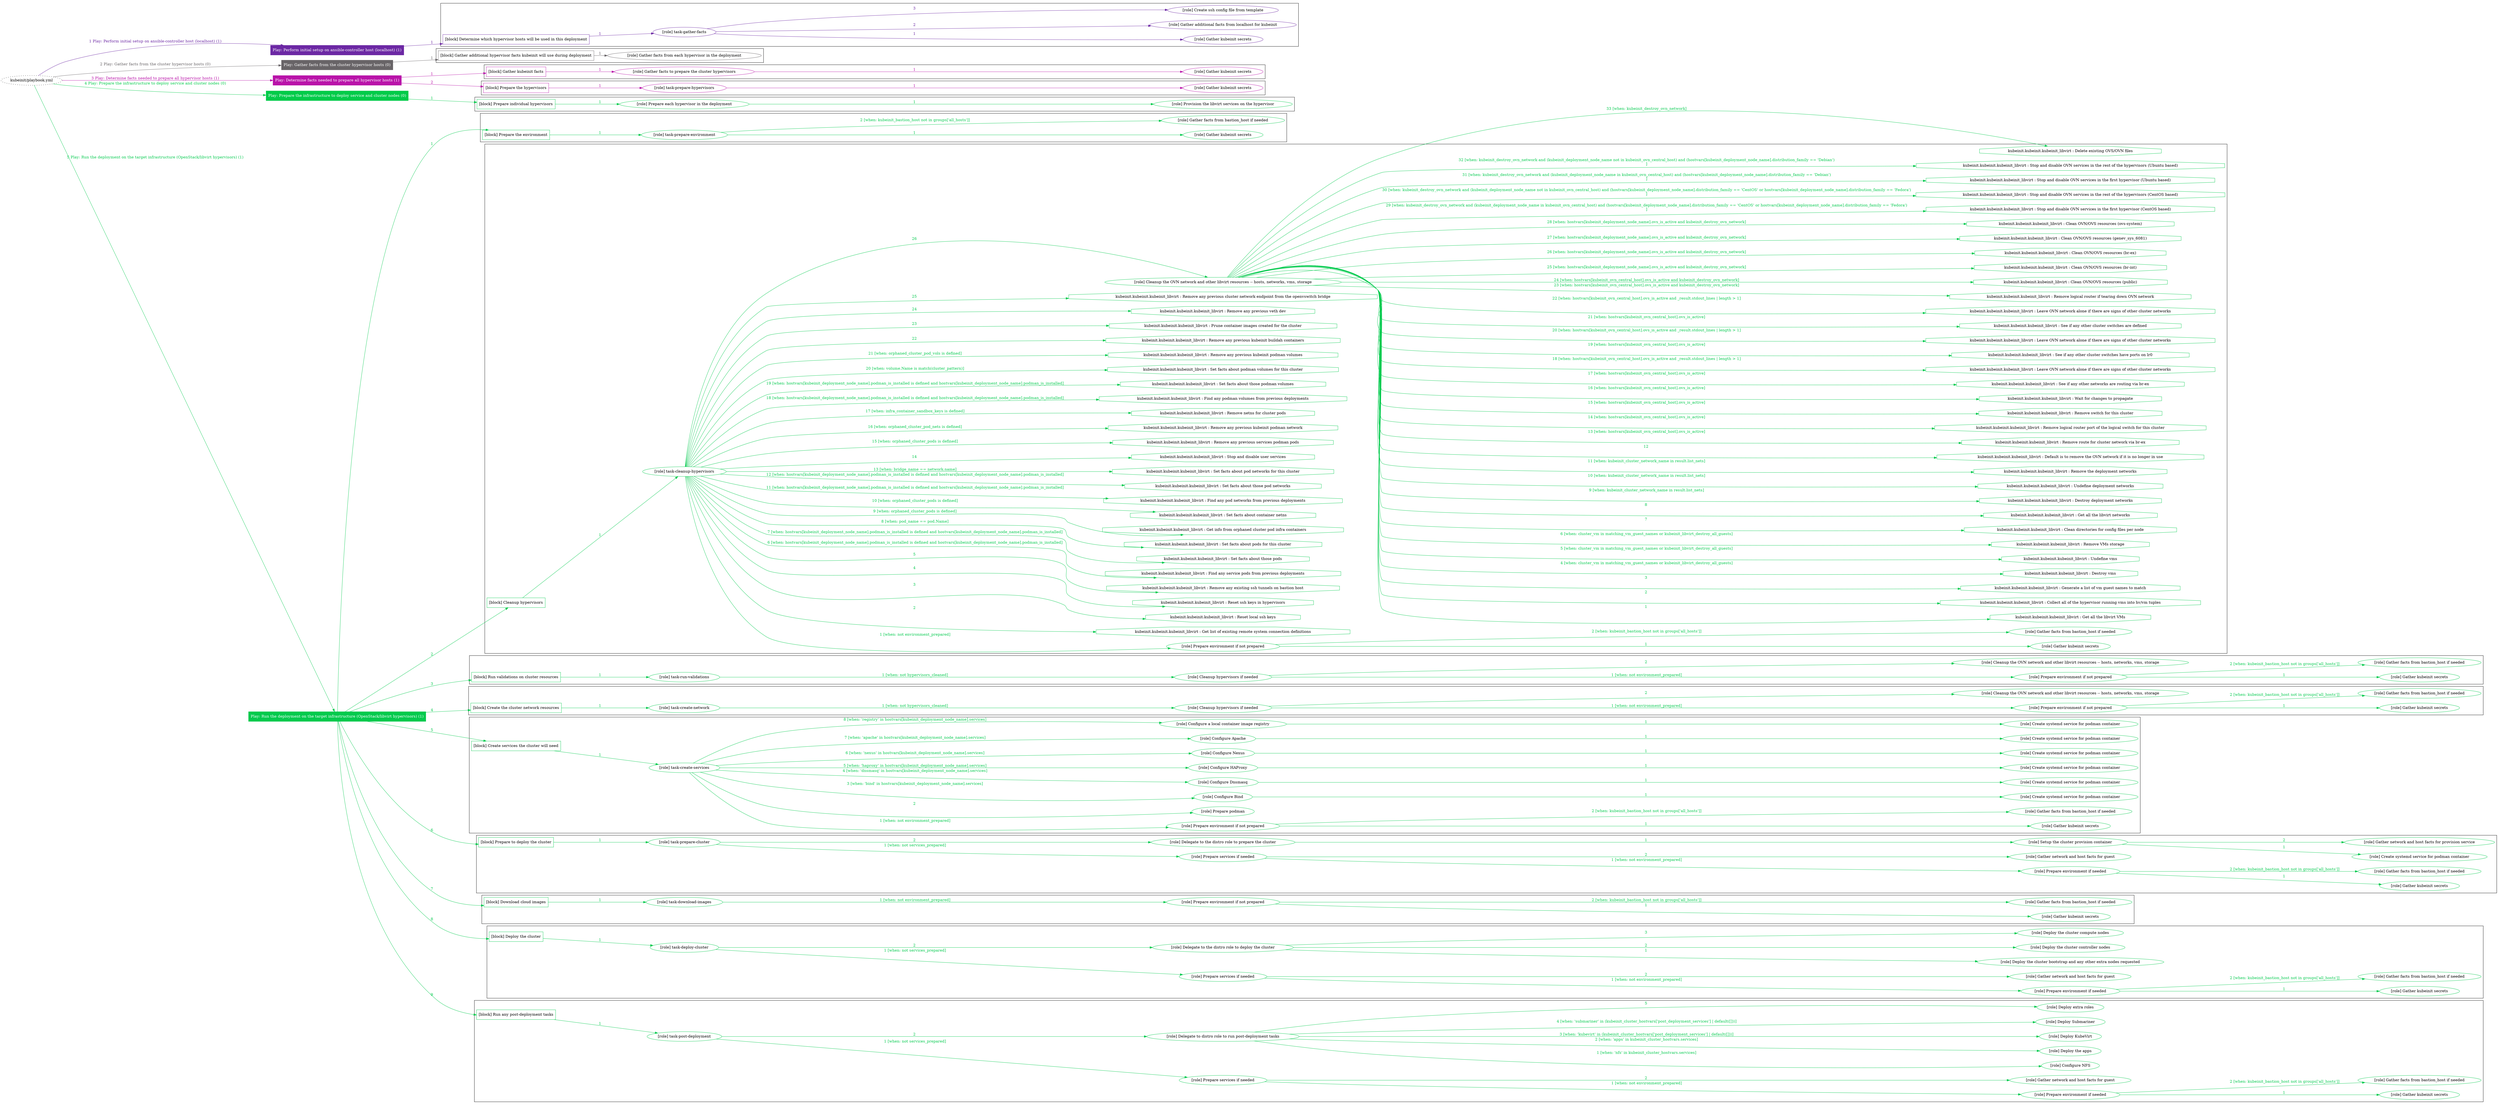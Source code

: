digraph {
	graph [concentrate=true ordering=in rankdir=LR ratio=fill]
	edge [esep=5 sep=10]
	"kubeinit/playbook.yml" [URL="/home/runner/work/kubeinit/kubeinit/kubeinit/playbook.yml" id=playbook_f5ae399c style=dotted]
	"kubeinit/playbook.yml" -> play_47ce36f2 [label="1 Play: Perform initial setup on ansible-controller host (localhost) (1)" color="#6c28a4" fontcolor="#6c28a4" id=edge_play_47ce36f2 labeltooltip="1 Play: Perform initial setup on ansible-controller host (localhost) (1)" tooltip="1 Play: Perform initial setup on ansible-controller host (localhost) (1)"]
	subgraph "Play: Perform initial setup on ansible-controller host (localhost) (1)" {
		play_47ce36f2 [label="Play: Perform initial setup on ansible-controller host (localhost) (1)" URL="/home/runner/work/kubeinit/kubeinit/kubeinit/playbook.yml" color="#6c28a4" fontcolor="#ffffff" id=play_47ce36f2 shape=box style=filled tooltip=localhost]
		play_47ce36f2 -> block_a18234a7 [label=1 color="#6c28a4" fontcolor="#6c28a4" id=edge_block_a18234a7 labeltooltip=1 tooltip=1]
		subgraph cluster_block_a18234a7 {
			block_a18234a7 [label="[block] Determine which hypervisor hosts will be used in this deployment" URL="/home/runner/work/kubeinit/kubeinit/kubeinit/playbook.yml" color="#6c28a4" id=block_a18234a7 labeltooltip="Determine which hypervisor hosts will be used in this deployment" shape=box tooltip="Determine which hypervisor hosts will be used in this deployment"]
			block_a18234a7 -> role_41889264 [label="1 " color="#6c28a4" fontcolor="#6c28a4" id=edge_role_41889264 labeltooltip="1 " tooltip="1 "]
			subgraph "task-gather-facts" {
				role_41889264 [label="[role] task-gather-facts" URL="/home/runner/work/kubeinit/kubeinit/kubeinit/playbook.yml" color="#6c28a4" id=role_41889264 tooltip="task-gather-facts"]
				role_41889264 -> role_76b80898 [label="1 " color="#6c28a4" fontcolor="#6c28a4" id=edge_role_76b80898 labeltooltip="1 " tooltip="1 "]
				subgraph "Gather kubeinit secrets" {
					role_76b80898 [label="[role] Gather kubeinit secrets" URL="/home/runner/.ansible/collections/ansible_collections/kubeinit/kubeinit/roles/kubeinit_prepare/tasks/build_hypervisors_group.yml" color="#6c28a4" id=role_76b80898 tooltip="Gather kubeinit secrets"]
				}
				role_41889264 -> role_ed559d87 [label="2 " color="#6c28a4" fontcolor="#6c28a4" id=edge_role_ed559d87 labeltooltip="2 " tooltip="2 "]
				subgraph "Gather additional facts from localhost for kubeinit" {
					role_ed559d87 [label="[role] Gather additional facts from localhost for kubeinit" URL="/home/runner/.ansible/collections/ansible_collections/kubeinit/kubeinit/roles/kubeinit_prepare/tasks/build_hypervisors_group.yml" color="#6c28a4" id=role_ed559d87 tooltip="Gather additional facts from localhost for kubeinit"]
				}
				role_41889264 -> role_05478c5d [label="3 " color="#6c28a4" fontcolor="#6c28a4" id=edge_role_05478c5d labeltooltip="3 " tooltip="3 "]
				subgraph "Create ssh config file from template" {
					role_05478c5d [label="[role] Create ssh config file from template" URL="/home/runner/.ansible/collections/ansible_collections/kubeinit/kubeinit/roles/kubeinit_prepare/tasks/build_hypervisors_group.yml" color="#6c28a4" id=role_05478c5d tooltip="Create ssh config file from template"]
				}
			}
		}
	}
	"kubeinit/playbook.yml" -> play_06270186 [label="2 Play: Gather facts from the cluster hypervisor hosts (0)" color="#686467" fontcolor="#686467" id=edge_play_06270186 labeltooltip="2 Play: Gather facts from the cluster hypervisor hosts (0)" tooltip="2 Play: Gather facts from the cluster hypervisor hosts (0)"]
	subgraph "Play: Gather facts from the cluster hypervisor hosts (0)" {
		play_06270186 [label="Play: Gather facts from the cluster hypervisor hosts (0)" URL="/home/runner/work/kubeinit/kubeinit/kubeinit/playbook.yml" color="#686467" fontcolor="#ffffff" id=play_06270186 shape=box style=filled tooltip="Play: Gather facts from the cluster hypervisor hosts (0)"]
		play_06270186 -> block_90ad3232 [label=1 color="#686467" fontcolor="#686467" id=edge_block_90ad3232 labeltooltip=1 tooltip=1]
		subgraph cluster_block_90ad3232 {
			block_90ad3232 [label="[block] Gather additional hypervisor facts kubeinit will use during deployment" URL="/home/runner/work/kubeinit/kubeinit/kubeinit/playbook.yml" color="#686467" id=block_90ad3232 labeltooltip="Gather additional hypervisor facts kubeinit will use during deployment" shape=box tooltip="Gather additional hypervisor facts kubeinit will use during deployment"]
			block_90ad3232 -> role_d47e262b [label="1 " color="#686467" fontcolor="#686467" id=edge_role_d47e262b labeltooltip="1 " tooltip="1 "]
			subgraph "Gather facts from each hypervisor in the deployment" {
				role_d47e262b [label="[role] Gather facts from each hypervisor in the deployment" URL="/home/runner/work/kubeinit/kubeinit/kubeinit/playbook.yml" color="#686467" id=role_d47e262b tooltip="Gather facts from each hypervisor in the deployment"]
			}
		}
	}
	"kubeinit/playbook.yml" -> play_fea02f35 [label="3 Play: Determine facts needed to prepare all hypervisor hosts (1)" color="#b913a9" fontcolor="#b913a9" id=edge_play_fea02f35 labeltooltip="3 Play: Determine facts needed to prepare all hypervisor hosts (1)" tooltip="3 Play: Determine facts needed to prepare all hypervisor hosts (1)"]
	subgraph "Play: Determine facts needed to prepare all hypervisor hosts (1)" {
		play_fea02f35 [label="Play: Determine facts needed to prepare all hypervisor hosts (1)" URL="/home/runner/work/kubeinit/kubeinit/kubeinit/playbook.yml" color="#b913a9" fontcolor="#ffffff" id=play_fea02f35 shape=box style=filled tooltip=localhost]
		play_fea02f35 -> block_63859baf [label=1 color="#b913a9" fontcolor="#b913a9" id=edge_block_63859baf labeltooltip=1 tooltip=1]
		subgraph cluster_block_63859baf {
			block_63859baf [label="[block] Gather kubeinit facts" URL="/home/runner/work/kubeinit/kubeinit/kubeinit/playbook.yml" color="#b913a9" id=block_63859baf labeltooltip="Gather kubeinit facts" shape=box tooltip="Gather kubeinit facts"]
			block_63859baf -> role_6124cedc [label="1 " color="#b913a9" fontcolor="#b913a9" id=edge_role_6124cedc labeltooltip="1 " tooltip="1 "]
			subgraph "Gather facts to prepare the cluster hypervisors" {
				role_6124cedc [label="[role] Gather facts to prepare the cluster hypervisors" URL="/home/runner/work/kubeinit/kubeinit/kubeinit/playbook.yml" color="#b913a9" id=role_6124cedc tooltip="Gather facts to prepare the cluster hypervisors"]
				role_6124cedc -> role_e5fef104 [label="1 " color="#b913a9" fontcolor="#b913a9" id=edge_role_e5fef104 labeltooltip="1 " tooltip="1 "]
				subgraph "Gather kubeinit secrets" {
					role_e5fef104 [label="[role] Gather kubeinit secrets" URL="/home/runner/.ansible/collections/ansible_collections/kubeinit/kubeinit/roles/kubeinit_prepare/tasks/gather_kubeinit_facts.yml" color="#b913a9" id=role_e5fef104 tooltip="Gather kubeinit secrets"]
				}
			}
		}
		play_fea02f35 -> block_b9f976ab [label=2 color="#b913a9" fontcolor="#b913a9" id=edge_block_b9f976ab labeltooltip=2 tooltip=2]
		subgraph cluster_block_b9f976ab {
			block_b9f976ab [label="[block] Prepare the hypervisors" URL="/home/runner/work/kubeinit/kubeinit/kubeinit/playbook.yml" color="#b913a9" id=block_b9f976ab labeltooltip="Prepare the hypervisors" shape=box tooltip="Prepare the hypervisors"]
			block_b9f976ab -> role_474ebccc [label="1 " color="#b913a9" fontcolor="#b913a9" id=edge_role_474ebccc labeltooltip="1 " tooltip="1 "]
			subgraph "task-prepare-hypervisors" {
				role_474ebccc [label="[role] task-prepare-hypervisors" URL="/home/runner/work/kubeinit/kubeinit/kubeinit/playbook.yml" color="#b913a9" id=role_474ebccc tooltip="task-prepare-hypervisors"]
				role_474ebccc -> role_ab52d6f7 [label="1 " color="#b913a9" fontcolor="#b913a9" id=edge_role_ab52d6f7 labeltooltip="1 " tooltip="1 "]
				subgraph "Gather kubeinit secrets" {
					role_ab52d6f7 [label="[role] Gather kubeinit secrets" URL="/home/runner/.ansible/collections/ansible_collections/kubeinit/kubeinit/roles/kubeinit_prepare/tasks/gather_kubeinit_facts.yml" color="#b913a9" id=role_ab52d6f7 tooltip="Gather kubeinit secrets"]
				}
			}
		}
	}
	"kubeinit/playbook.yml" -> play_91f30e73 [label="4 Play: Prepare the infrastructure to deploy service and cluster nodes (0)" color="#01cb49" fontcolor="#01cb49" id=edge_play_91f30e73 labeltooltip="4 Play: Prepare the infrastructure to deploy service and cluster nodes (0)" tooltip="4 Play: Prepare the infrastructure to deploy service and cluster nodes (0)"]
	subgraph "Play: Prepare the infrastructure to deploy service and cluster nodes (0)" {
		play_91f30e73 [label="Play: Prepare the infrastructure to deploy service and cluster nodes (0)" URL="/home/runner/work/kubeinit/kubeinit/kubeinit/playbook.yml" color="#01cb49" fontcolor="#ffffff" id=play_91f30e73 shape=box style=filled tooltip="Play: Prepare the infrastructure to deploy service and cluster nodes (0)"]
		play_91f30e73 -> block_7b77bdce [label=1 color="#01cb49" fontcolor="#01cb49" id=edge_block_7b77bdce labeltooltip=1 tooltip=1]
		subgraph cluster_block_7b77bdce {
			block_7b77bdce [label="[block] Prepare individual hypervisors" URL="/home/runner/work/kubeinit/kubeinit/kubeinit/playbook.yml" color="#01cb49" id=block_7b77bdce labeltooltip="Prepare individual hypervisors" shape=box tooltip="Prepare individual hypervisors"]
			block_7b77bdce -> role_289a4fd5 [label="1 " color="#01cb49" fontcolor="#01cb49" id=edge_role_289a4fd5 labeltooltip="1 " tooltip="1 "]
			subgraph "Prepare each hypervisor in the deployment" {
				role_289a4fd5 [label="[role] Prepare each hypervisor in the deployment" URL="/home/runner/work/kubeinit/kubeinit/kubeinit/playbook.yml" color="#01cb49" id=role_289a4fd5 tooltip="Prepare each hypervisor in the deployment"]
				role_289a4fd5 -> role_9215024f [label="1 " color="#01cb49" fontcolor="#01cb49" id=edge_role_9215024f labeltooltip="1 " tooltip="1 "]
				subgraph "Provision the libvirt services on the hypervisor" {
					role_9215024f [label="[role] Provision the libvirt services on the hypervisor" URL="/home/runner/.ansible/collections/ansible_collections/kubeinit/kubeinit/roles/kubeinit_prepare/tasks/prepare_hypervisor.yml" color="#01cb49" id=role_9215024f tooltip="Provision the libvirt services on the hypervisor"]
				}
			}
		}
	}
	"kubeinit/playbook.yml" -> play_d71a2c17 [label="5 Play: Run the deployment on the target infrastructure (OpenStack/libvirt hypervisors) (1)" color="#02ca4d" fontcolor="#02ca4d" id=edge_play_d71a2c17 labeltooltip="5 Play: Run the deployment on the target infrastructure (OpenStack/libvirt hypervisors) (1)" tooltip="5 Play: Run the deployment on the target infrastructure (OpenStack/libvirt hypervisors) (1)"]
	subgraph "Play: Run the deployment on the target infrastructure (OpenStack/libvirt hypervisors) (1)" {
		play_d71a2c17 [label="Play: Run the deployment on the target infrastructure (OpenStack/libvirt hypervisors) (1)" URL="/home/runner/work/kubeinit/kubeinit/kubeinit/playbook.yml" color="#02ca4d" fontcolor="#ffffff" id=play_d71a2c17 shape=box style=filled tooltip=localhost]
		play_d71a2c17 -> block_55ec8fb1 [label=1 color="#02ca4d" fontcolor="#02ca4d" id=edge_block_55ec8fb1 labeltooltip=1 tooltip=1]
		subgraph cluster_block_55ec8fb1 {
			block_55ec8fb1 [label="[block] Prepare the environment" URL="/home/runner/work/kubeinit/kubeinit/kubeinit/playbook.yml" color="#02ca4d" id=block_55ec8fb1 labeltooltip="Prepare the environment" shape=box tooltip="Prepare the environment"]
			block_55ec8fb1 -> role_91234e8e [label="1 " color="#02ca4d" fontcolor="#02ca4d" id=edge_role_91234e8e labeltooltip="1 " tooltip="1 "]
			subgraph "task-prepare-environment" {
				role_91234e8e [label="[role] task-prepare-environment" URL="/home/runner/work/kubeinit/kubeinit/kubeinit/playbook.yml" color="#02ca4d" id=role_91234e8e tooltip="task-prepare-environment"]
				role_91234e8e -> role_b6927918 [label="1 " color="#02ca4d" fontcolor="#02ca4d" id=edge_role_b6927918 labeltooltip="1 " tooltip="1 "]
				subgraph "Gather kubeinit secrets" {
					role_b6927918 [label="[role] Gather kubeinit secrets" URL="/home/runner/.ansible/collections/ansible_collections/kubeinit/kubeinit/roles/kubeinit_prepare/tasks/gather_kubeinit_facts.yml" color="#02ca4d" id=role_b6927918 tooltip="Gather kubeinit secrets"]
				}
				role_91234e8e -> role_4acb2e74 [label="2 [when: kubeinit_bastion_host not in groups['all_hosts']]" color="#02ca4d" fontcolor="#02ca4d" id=edge_role_4acb2e74 labeltooltip="2 [when: kubeinit_bastion_host not in groups['all_hosts']]" tooltip="2 [when: kubeinit_bastion_host not in groups['all_hosts']]"]
				subgraph "Gather facts from bastion_host if needed" {
					role_4acb2e74 [label="[role] Gather facts from bastion_host if needed" URL="/home/runner/.ansible/collections/ansible_collections/kubeinit/kubeinit/roles/kubeinit_prepare/tasks/main.yml" color="#02ca4d" id=role_4acb2e74 tooltip="Gather facts from bastion_host if needed"]
				}
			}
		}
		play_d71a2c17 -> block_957223fc [label=2 color="#02ca4d" fontcolor="#02ca4d" id=edge_block_957223fc labeltooltip=2 tooltip=2]
		subgraph cluster_block_957223fc {
			block_957223fc [label="[block] Cleanup hypervisors" URL="/home/runner/work/kubeinit/kubeinit/kubeinit/playbook.yml" color="#02ca4d" id=block_957223fc labeltooltip="Cleanup hypervisors" shape=box tooltip="Cleanup hypervisors"]
			block_957223fc -> role_a2e5527a [label="1 " color="#02ca4d" fontcolor="#02ca4d" id=edge_role_a2e5527a labeltooltip="1 " tooltip="1 "]
			subgraph "task-cleanup-hypervisors" {
				role_a2e5527a [label="[role] task-cleanup-hypervisors" URL="/home/runner/work/kubeinit/kubeinit/kubeinit/playbook.yml" color="#02ca4d" id=role_a2e5527a tooltip="task-cleanup-hypervisors"]
				role_a2e5527a -> role_9079494f [label="1 [when: not environment_prepared]" color="#02ca4d" fontcolor="#02ca4d" id=edge_role_9079494f labeltooltip="1 [when: not environment_prepared]" tooltip="1 [when: not environment_prepared]"]
				subgraph "Prepare environment if not prepared" {
					role_9079494f [label="[role] Prepare environment if not prepared" URL="/home/runner/.ansible/collections/ansible_collections/kubeinit/kubeinit/roles/kubeinit_libvirt/tasks/cleanup_hypervisors.yml" color="#02ca4d" id=role_9079494f tooltip="Prepare environment if not prepared"]
					role_9079494f -> role_1044e7ec [label="1 " color="#02ca4d" fontcolor="#02ca4d" id=edge_role_1044e7ec labeltooltip="1 " tooltip="1 "]
					subgraph "Gather kubeinit secrets" {
						role_1044e7ec [label="[role] Gather kubeinit secrets" URL="/home/runner/.ansible/collections/ansible_collections/kubeinit/kubeinit/roles/kubeinit_prepare/tasks/gather_kubeinit_facts.yml" color="#02ca4d" id=role_1044e7ec tooltip="Gather kubeinit secrets"]
					}
					role_9079494f -> role_afc6475c [label="2 [when: kubeinit_bastion_host not in groups['all_hosts']]" color="#02ca4d" fontcolor="#02ca4d" id=edge_role_afc6475c labeltooltip="2 [when: kubeinit_bastion_host not in groups['all_hosts']]" tooltip="2 [when: kubeinit_bastion_host not in groups['all_hosts']]"]
					subgraph "Gather facts from bastion_host if needed" {
						role_afc6475c [label="[role] Gather facts from bastion_host if needed" URL="/home/runner/.ansible/collections/ansible_collections/kubeinit/kubeinit/roles/kubeinit_prepare/tasks/main.yml" color="#02ca4d" id=role_afc6475c tooltip="Gather facts from bastion_host if needed"]
					}
				}
				task_57d05de8 [label="kubeinit.kubeinit.kubeinit_libvirt : Get list of existing remote system connection definitions" URL="/home/runner/.ansible/collections/ansible_collections/kubeinit/kubeinit/roles/kubeinit_libvirt/tasks/cleanup_hypervisors.yml" color="#02ca4d" id=task_57d05de8 shape=octagon tooltip="kubeinit.kubeinit.kubeinit_libvirt : Get list of existing remote system connection definitions"]
				role_a2e5527a -> task_57d05de8 [label="2 " color="#02ca4d" fontcolor="#02ca4d" id=edge_task_57d05de8 labeltooltip="2 " tooltip="2 "]
				task_ca297e4e [label="kubeinit.kubeinit.kubeinit_libvirt : Reset local ssh keys" URL="/home/runner/.ansible/collections/ansible_collections/kubeinit/kubeinit/roles/kubeinit_libvirt/tasks/cleanup_hypervisors.yml" color="#02ca4d" id=task_ca297e4e shape=octagon tooltip="kubeinit.kubeinit.kubeinit_libvirt : Reset local ssh keys"]
				role_a2e5527a -> task_ca297e4e [label="3 " color="#02ca4d" fontcolor="#02ca4d" id=edge_task_ca297e4e labeltooltip="3 " tooltip="3 "]
				task_68a44e08 [label="kubeinit.kubeinit.kubeinit_libvirt : Reset ssh keys in hypervisors" URL="/home/runner/.ansible/collections/ansible_collections/kubeinit/kubeinit/roles/kubeinit_libvirt/tasks/cleanup_hypervisors.yml" color="#02ca4d" id=task_68a44e08 shape=octagon tooltip="kubeinit.kubeinit.kubeinit_libvirt : Reset ssh keys in hypervisors"]
				role_a2e5527a -> task_68a44e08 [label="4 " color="#02ca4d" fontcolor="#02ca4d" id=edge_task_68a44e08 labeltooltip="4 " tooltip="4 "]
				task_6e0bcf3e [label="kubeinit.kubeinit.kubeinit_libvirt : Remove any existing ssh tunnels on bastion host" URL="/home/runner/.ansible/collections/ansible_collections/kubeinit/kubeinit/roles/kubeinit_libvirt/tasks/cleanup_hypervisors.yml" color="#02ca4d" id=task_6e0bcf3e shape=octagon tooltip="kubeinit.kubeinit.kubeinit_libvirt : Remove any existing ssh tunnels on bastion host"]
				role_a2e5527a -> task_6e0bcf3e [label="5 " color="#02ca4d" fontcolor="#02ca4d" id=edge_task_6e0bcf3e labeltooltip="5 " tooltip="5 "]
				task_78c07a87 [label="kubeinit.kubeinit.kubeinit_libvirt : Find any service pods from previous deployments" URL="/home/runner/.ansible/collections/ansible_collections/kubeinit/kubeinit/roles/kubeinit_libvirt/tasks/cleanup_hypervisors.yml" color="#02ca4d" id=task_78c07a87 shape=octagon tooltip="kubeinit.kubeinit.kubeinit_libvirt : Find any service pods from previous deployments"]
				role_a2e5527a -> task_78c07a87 [label="6 [when: hostvars[kubeinit_deployment_node_name].podman_is_installed is defined and hostvars[kubeinit_deployment_node_name].podman_is_installed]" color="#02ca4d" fontcolor="#02ca4d" id=edge_task_78c07a87 labeltooltip="6 [when: hostvars[kubeinit_deployment_node_name].podman_is_installed is defined and hostvars[kubeinit_deployment_node_name].podman_is_installed]" tooltip="6 [when: hostvars[kubeinit_deployment_node_name].podman_is_installed is defined and hostvars[kubeinit_deployment_node_name].podman_is_installed]"]
				task_508ba295 [label="kubeinit.kubeinit.kubeinit_libvirt : Set facts about those pods" URL="/home/runner/.ansible/collections/ansible_collections/kubeinit/kubeinit/roles/kubeinit_libvirt/tasks/cleanup_hypervisors.yml" color="#02ca4d" id=task_508ba295 shape=octagon tooltip="kubeinit.kubeinit.kubeinit_libvirt : Set facts about those pods"]
				role_a2e5527a -> task_508ba295 [label="7 [when: hostvars[kubeinit_deployment_node_name].podman_is_installed is defined and hostvars[kubeinit_deployment_node_name].podman_is_installed]" color="#02ca4d" fontcolor="#02ca4d" id=edge_task_508ba295 labeltooltip="7 [when: hostvars[kubeinit_deployment_node_name].podman_is_installed is defined and hostvars[kubeinit_deployment_node_name].podman_is_installed]" tooltip="7 [when: hostvars[kubeinit_deployment_node_name].podman_is_installed is defined and hostvars[kubeinit_deployment_node_name].podman_is_installed]"]
				task_c02c7c7d [label="kubeinit.kubeinit.kubeinit_libvirt : Set facts about pods for this cluster" URL="/home/runner/.ansible/collections/ansible_collections/kubeinit/kubeinit/roles/kubeinit_libvirt/tasks/cleanup_hypervisors.yml" color="#02ca4d" id=task_c02c7c7d shape=octagon tooltip="kubeinit.kubeinit.kubeinit_libvirt : Set facts about pods for this cluster"]
				role_a2e5527a -> task_c02c7c7d [label="8 [when: pod_name == pod.Name]" color="#02ca4d" fontcolor="#02ca4d" id=edge_task_c02c7c7d labeltooltip="8 [when: pod_name == pod.Name]" tooltip="8 [when: pod_name == pod.Name]"]
				task_79bd1dba [label="kubeinit.kubeinit.kubeinit_libvirt : Get info from orphaned cluster pod infra containers" URL="/home/runner/.ansible/collections/ansible_collections/kubeinit/kubeinit/roles/kubeinit_libvirt/tasks/cleanup_hypervisors.yml" color="#02ca4d" id=task_79bd1dba shape=octagon tooltip="kubeinit.kubeinit.kubeinit_libvirt : Get info from orphaned cluster pod infra containers"]
				role_a2e5527a -> task_79bd1dba [label="9 [when: orphaned_cluster_pods is defined]" color="#02ca4d" fontcolor="#02ca4d" id=edge_task_79bd1dba labeltooltip="9 [when: orphaned_cluster_pods is defined]" tooltip="9 [when: orphaned_cluster_pods is defined]"]
				task_dbdeb82c [label="kubeinit.kubeinit.kubeinit_libvirt : Set facts about container netns" URL="/home/runner/.ansible/collections/ansible_collections/kubeinit/kubeinit/roles/kubeinit_libvirt/tasks/cleanup_hypervisors.yml" color="#02ca4d" id=task_dbdeb82c shape=octagon tooltip="kubeinit.kubeinit.kubeinit_libvirt : Set facts about container netns"]
				role_a2e5527a -> task_dbdeb82c [label="10 [when: orphaned_cluster_pods is defined]" color="#02ca4d" fontcolor="#02ca4d" id=edge_task_dbdeb82c labeltooltip="10 [when: orphaned_cluster_pods is defined]" tooltip="10 [when: orphaned_cluster_pods is defined]"]
				task_22421723 [label="kubeinit.kubeinit.kubeinit_libvirt : Find any pod networks from previous deployments" URL="/home/runner/.ansible/collections/ansible_collections/kubeinit/kubeinit/roles/kubeinit_libvirt/tasks/cleanup_hypervisors.yml" color="#02ca4d" id=task_22421723 shape=octagon tooltip="kubeinit.kubeinit.kubeinit_libvirt : Find any pod networks from previous deployments"]
				role_a2e5527a -> task_22421723 [label="11 [when: hostvars[kubeinit_deployment_node_name].podman_is_installed is defined and hostvars[kubeinit_deployment_node_name].podman_is_installed]" color="#02ca4d" fontcolor="#02ca4d" id=edge_task_22421723 labeltooltip="11 [when: hostvars[kubeinit_deployment_node_name].podman_is_installed is defined and hostvars[kubeinit_deployment_node_name].podman_is_installed]" tooltip="11 [when: hostvars[kubeinit_deployment_node_name].podman_is_installed is defined and hostvars[kubeinit_deployment_node_name].podman_is_installed]"]
				task_2cf04511 [label="kubeinit.kubeinit.kubeinit_libvirt : Set facts about those pod networks" URL="/home/runner/.ansible/collections/ansible_collections/kubeinit/kubeinit/roles/kubeinit_libvirt/tasks/cleanup_hypervisors.yml" color="#02ca4d" id=task_2cf04511 shape=octagon tooltip="kubeinit.kubeinit.kubeinit_libvirt : Set facts about those pod networks"]
				role_a2e5527a -> task_2cf04511 [label="12 [when: hostvars[kubeinit_deployment_node_name].podman_is_installed is defined and hostvars[kubeinit_deployment_node_name].podman_is_installed]" color="#02ca4d" fontcolor="#02ca4d" id=edge_task_2cf04511 labeltooltip="12 [when: hostvars[kubeinit_deployment_node_name].podman_is_installed is defined and hostvars[kubeinit_deployment_node_name].podman_is_installed]" tooltip="12 [when: hostvars[kubeinit_deployment_node_name].podman_is_installed is defined and hostvars[kubeinit_deployment_node_name].podman_is_installed]"]
				task_4d318a91 [label="kubeinit.kubeinit.kubeinit_libvirt : Set facts about pod networks for this cluster" URL="/home/runner/.ansible/collections/ansible_collections/kubeinit/kubeinit/roles/kubeinit_libvirt/tasks/cleanup_hypervisors.yml" color="#02ca4d" id=task_4d318a91 shape=octagon tooltip="kubeinit.kubeinit.kubeinit_libvirt : Set facts about pod networks for this cluster"]
				role_a2e5527a -> task_4d318a91 [label="13 [when: bridge_name == network.name]" color="#02ca4d" fontcolor="#02ca4d" id=edge_task_4d318a91 labeltooltip="13 [when: bridge_name == network.name]" tooltip="13 [when: bridge_name == network.name]"]
				task_5ef2aeef [label="kubeinit.kubeinit.kubeinit_libvirt : Stop and disable user services" URL="/home/runner/.ansible/collections/ansible_collections/kubeinit/kubeinit/roles/kubeinit_libvirt/tasks/cleanup_hypervisors.yml" color="#02ca4d" id=task_5ef2aeef shape=octagon tooltip="kubeinit.kubeinit.kubeinit_libvirt : Stop and disable user services"]
				role_a2e5527a -> task_5ef2aeef [label="14 " color="#02ca4d" fontcolor="#02ca4d" id=edge_task_5ef2aeef labeltooltip="14 " tooltip="14 "]
				task_7edbf79b [label="kubeinit.kubeinit.kubeinit_libvirt : Remove any previous services podman pods" URL="/home/runner/.ansible/collections/ansible_collections/kubeinit/kubeinit/roles/kubeinit_libvirt/tasks/cleanup_hypervisors.yml" color="#02ca4d" id=task_7edbf79b shape=octagon tooltip="kubeinit.kubeinit.kubeinit_libvirt : Remove any previous services podman pods"]
				role_a2e5527a -> task_7edbf79b [label="15 [when: orphaned_cluster_pods is defined]" color="#02ca4d" fontcolor="#02ca4d" id=edge_task_7edbf79b labeltooltip="15 [when: orphaned_cluster_pods is defined]" tooltip="15 [when: orphaned_cluster_pods is defined]"]
				task_011500f0 [label="kubeinit.kubeinit.kubeinit_libvirt : Remove any previous kubeinit podman network" URL="/home/runner/.ansible/collections/ansible_collections/kubeinit/kubeinit/roles/kubeinit_libvirt/tasks/cleanup_hypervisors.yml" color="#02ca4d" id=task_011500f0 shape=octagon tooltip="kubeinit.kubeinit.kubeinit_libvirt : Remove any previous kubeinit podman network"]
				role_a2e5527a -> task_011500f0 [label="16 [when: orphaned_cluster_pod_nets is defined]" color="#02ca4d" fontcolor="#02ca4d" id=edge_task_011500f0 labeltooltip="16 [when: orphaned_cluster_pod_nets is defined]" tooltip="16 [when: orphaned_cluster_pod_nets is defined]"]
				task_20955d77 [label="kubeinit.kubeinit.kubeinit_libvirt : Remove netns for cluster pods" URL="/home/runner/.ansible/collections/ansible_collections/kubeinit/kubeinit/roles/kubeinit_libvirt/tasks/cleanup_hypervisors.yml" color="#02ca4d" id=task_20955d77 shape=octagon tooltip="kubeinit.kubeinit.kubeinit_libvirt : Remove netns for cluster pods"]
				role_a2e5527a -> task_20955d77 [label="17 [when: infra_container_sandbox_keys is defined]" color="#02ca4d" fontcolor="#02ca4d" id=edge_task_20955d77 labeltooltip="17 [when: infra_container_sandbox_keys is defined]" tooltip="17 [when: infra_container_sandbox_keys is defined]"]
				task_884a4ebe [label="kubeinit.kubeinit.kubeinit_libvirt : Find any podman volumes from previous deployments" URL="/home/runner/.ansible/collections/ansible_collections/kubeinit/kubeinit/roles/kubeinit_libvirt/tasks/cleanup_hypervisors.yml" color="#02ca4d" id=task_884a4ebe shape=octagon tooltip="kubeinit.kubeinit.kubeinit_libvirt : Find any podman volumes from previous deployments"]
				role_a2e5527a -> task_884a4ebe [label="18 [when: hostvars[kubeinit_deployment_node_name].podman_is_installed is defined and hostvars[kubeinit_deployment_node_name].podman_is_installed]" color="#02ca4d" fontcolor="#02ca4d" id=edge_task_884a4ebe labeltooltip="18 [when: hostvars[kubeinit_deployment_node_name].podman_is_installed is defined and hostvars[kubeinit_deployment_node_name].podman_is_installed]" tooltip="18 [when: hostvars[kubeinit_deployment_node_name].podman_is_installed is defined and hostvars[kubeinit_deployment_node_name].podman_is_installed]"]
				task_0341af90 [label="kubeinit.kubeinit.kubeinit_libvirt : Set facts about those podman volumes" URL="/home/runner/.ansible/collections/ansible_collections/kubeinit/kubeinit/roles/kubeinit_libvirt/tasks/cleanup_hypervisors.yml" color="#02ca4d" id=task_0341af90 shape=octagon tooltip="kubeinit.kubeinit.kubeinit_libvirt : Set facts about those podman volumes"]
				role_a2e5527a -> task_0341af90 [label="19 [when: hostvars[kubeinit_deployment_node_name].podman_is_installed is defined and hostvars[kubeinit_deployment_node_name].podman_is_installed]" color="#02ca4d" fontcolor="#02ca4d" id=edge_task_0341af90 labeltooltip="19 [when: hostvars[kubeinit_deployment_node_name].podman_is_installed is defined and hostvars[kubeinit_deployment_node_name].podman_is_installed]" tooltip="19 [when: hostvars[kubeinit_deployment_node_name].podman_is_installed is defined and hostvars[kubeinit_deployment_node_name].podman_is_installed]"]
				task_67846bf1 [label="kubeinit.kubeinit.kubeinit_libvirt : Set facts about podman volumes for this cluster" URL="/home/runner/.ansible/collections/ansible_collections/kubeinit/kubeinit/roles/kubeinit_libvirt/tasks/cleanup_hypervisors.yml" color="#02ca4d" id=task_67846bf1 shape=octagon tooltip="kubeinit.kubeinit.kubeinit_libvirt : Set facts about podman volumes for this cluster"]
				role_a2e5527a -> task_67846bf1 [label="20 [when: volume.Name is match(cluster_pattern)]" color="#02ca4d" fontcolor="#02ca4d" id=edge_task_67846bf1 labeltooltip="20 [when: volume.Name is match(cluster_pattern)]" tooltip="20 [when: volume.Name is match(cluster_pattern)]"]
				task_7ad78aa1 [label="kubeinit.kubeinit.kubeinit_libvirt : Remove any previous kubeinit podman volumes" URL="/home/runner/.ansible/collections/ansible_collections/kubeinit/kubeinit/roles/kubeinit_libvirt/tasks/cleanup_hypervisors.yml" color="#02ca4d" id=task_7ad78aa1 shape=octagon tooltip="kubeinit.kubeinit.kubeinit_libvirt : Remove any previous kubeinit podman volumes"]
				role_a2e5527a -> task_7ad78aa1 [label="21 [when: orphaned_cluster_pod_vols is defined]" color="#02ca4d" fontcolor="#02ca4d" id=edge_task_7ad78aa1 labeltooltip="21 [when: orphaned_cluster_pod_vols is defined]" tooltip="21 [when: orphaned_cluster_pod_vols is defined]"]
				task_b51b5569 [label="kubeinit.kubeinit.kubeinit_libvirt : Remove any previous kubeinit buildah containers" URL="/home/runner/.ansible/collections/ansible_collections/kubeinit/kubeinit/roles/kubeinit_libvirt/tasks/cleanup_hypervisors.yml" color="#02ca4d" id=task_b51b5569 shape=octagon tooltip="kubeinit.kubeinit.kubeinit_libvirt : Remove any previous kubeinit buildah containers"]
				role_a2e5527a -> task_b51b5569 [label="22 " color="#02ca4d" fontcolor="#02ca4d" id=edge_task_b51b5569 labeltooltip="22 " tooltip="22 "]
				task_842d3cb7 [label="kubeinit.kubeinit.kubeinit_libvirt : Prune container images created for the cluster" URL="/home/runner/.ansible/collections/ansible_collections/kubeinit/kubeinit/roles/kubeinit_libvirt/tasks/cleanup_hypervisors.yml" color="#02ca4d" id=task_842d3cb7 shape=octagon tooltip="kubeinit.kubeinit.kubeinit_libvirt : Prune container images created for the cluster"]
				role_a2e5527a -> task_842d3cb7 [label="23 " color="#02ca4d" fontcolor="#02ca4d" id=edge_task_842d3cb7 labeltooltip="23 " tooltip="23 "]
				task_4476752e [label="kubeinit.kubeinit.kubeinit_libvirt : Remove any previous veth dev" URL="/home/runner/.ansible/collections/ansible_collections/kubeinit/kubeinit/roles/kubeinit_libvirt/tasks/cleanup_hypervisors.yml" color="#02ca4d" id=task_4476752e shape=octagon tooltip="kubeinit.kubeinit.kubeinit_libvirt : Remove any previous veth dev"]
				role_a2e5527a -> task_4476752e [label="24 " color="#02ca4d" fontcolor="#02ca4d" id=edge_task_4476752e labeltooltip="24 " tooltip="24 "]
				task_b71c3029 [label="kubeinit.kubeinit.kubeinit_libvirt : Remove any previous cluster network endpoint from the openvswitch bridge" URL="/home/runner/.ansible/collections/ansible_collections/kubeinit/kubeinit/roles/kubeinit_libvirt/tasks/cleanup_hypervisors.yml" color="#02ca4d" id=task_b71c3029 shape=octagon tooltip="kubeinit.kubeinit.kubeinit_libvirt : Remove any previous cluster network endpoint from the openvswitch bridge"]
				role_a2e5527a -> task_b71c3029 [label="25 " color="#02ca4d" fontcolor="#02ca4d" id=edge_task_b71c3029 labeltooltip="25 " tooltip="25 "]
				role_a2e5527a -> role_b57760de [label="26 " color="#02ca4d" fontcolor="#02ca4d" id=edge_role_b57760de labeltooltip="26 " tooltip="26 "]
				subgraph "Cleanup the OVN network and other libvirt resources -- hosts, networks, vms, storage" {
					role_b57760de [label="[role] Cleanup the OVN network and other libvirt resources -- hosts, networks, vms, storage" URL="/home/runner/.ansible/collections/ansible_collections/kubeinit/kubeinit/roles/kubeinit_libvirt/tasks/cleanup_hypervisors.yml" color="#02ca4d" id=role_b57760de tooltip="Cleanup the OVN network and other libvirt resources -- hosts, networks, vms, storage"]
					task_3b2d6f96 [label="kubeinit.kubeinit.kubeinit_libvirt : Get all the libvirt VMs" URL="/home/runner/.ansible/collections/ansible_collections/kubeinit/kubeinit/roles/kubeinit_libvirt/tasks/cleanup_libvirt.yml" color="#02ca4d" id=task_3b2d6f96 shape=octagon tooltip="kubeinit.kubeinit.kubeinit_libvirt : Get all the libvirt VMs"]
					role_b57760de -> task_3b2d6f96 [label="1 " color="#02ca4d" fontcolor="#02ca4d" id=edge_task_3b2d6f96 labeltooltip="1 " tooltip="1 "]
					task_c6279f91 [label="kubeinit.kubeinit.kubeinit_libvirt : Collect all of the hypervisor running vms into hv/vm tuples" URL="/home/runner/.ansible/collections/ansible_collections/kubeinit/kubeinit/roles/kubeinit_libvirt/tasks/cleanup_libvirt.yml" color="#02ca4d" id=task_c6279f91 shape=octagon tooltip="kubeinit.kubeinit.kubeinit_libvirt : Collect all of the hypervisor running vms into hv/vm tuples"]
					role_b57760de -> task_c6279f91 [label="2 " color="#02ca4d" fontcolor="#02ca4d" id=edge_task_c6279f91 labeltooltip="2 " tooltip="2 "]
					task_574d1929 [label="kubeinit.kubeinit.kubeinit_libvirt : Generate a list of vm guest names to match" URL="/home/runner/.ansible/collections/ansible_collections/kubeinit/kubeinit/roles/kubeinit_libvirt/tasks/cleanup_libvirt.yml" color="#02ca4d" id=task_574d1929 shape=octagon tooltip="kubeinit.kubeinit.kubeinit_libvirt : Generate a list of vm guest names to match"]
					role_b57760de -> task_574d1929 [label="3 " color="#02ca4d" fontcolor="#02ca4d" id=edge_task_574d1929 labeltooltip="3 " tooltip="3 "]
					task_82c0ecd8 [label="kubeinit.kubeinit.kubeinit_libvirt : Destroy vms" URL="/home/runner/.ansible/collections/ansible_collections/kubeinit/kubeinit/roles/kubeinit_libvirt/tasks/cleanup_libvirt.yml" color="#02ca4d" id=task_82c0ecd8 shape=octagon tooltip="kubeinit.kubeinit.kubeinit_libvirt : Destroy vms"]
					role_b57760de -> task_82c0ecd8 [label="4 [when: cluster_vm in matching_vm_guest_names or kubeinit_libvirt_destroy_all_guests]" color="#02ca4d" fontcolor="#02ca4d" id=edge_task_82c0ecd8 labeltooltip="4 [when: cluster_vm in matching_vm_guest_names or kubeinit_libvirt_destroy_all_guests]" tooltip="4 [when: cluster_vm in matching_vm_guest_names or kubeinit_libvirt_destroy_all_guests]"]
					task_6fcedb74 [label="kubeinit.kubeinit.kubeinit_libvirt : Undefine vms" URL="/home/runner/.ansible/collections/ansible_collections/kubeinit/kubeinit/roles/kubeinit_libvirt/tasks/cleanup_libvirt.yml" color="#02ca4d" id=task_6fcedb74 shape=octagon tooltip="kubeinit.kubeinit.kubeinit_libvirt : Undefine vms"]
					role_b57760de -> task_6fcedb74 [label="5 [when: cluster_vm in matching_vm_guest_names or kubeinit_libvirt_destroy_all_guests]" color="#02ca4d" fontcolor="#02ca4d" id=edge_task_6fcedb74 labeltooltip="5 [when: cluster_vm in matching_vm_guest_names or kubeinit_libvirt_destroy_all_guests]" tooltip="5 [when: cluster_vm in matching_vm_guest_names or kubeinit_libvirt_destroy_all_guests]"]
					task_f6dec3ab [label="kubeinit.kubeinit.kubeinit_libvirt : Remove VMs storage" URL="/home/runner/.ansible/collections/ansible_collections/kubeinit/kubeinit/roles/kubeinit_libvirt/tasks/cleanup_libvirt.yml" color="#02ca4d" id=task_f6dec3ab shape=octagon tooltip="kubeinit.kubeinit.kubeinit_libvirt : Remove VMs storage"]
					role_b57760de -> task_f6dec3ab [label="6 [when: cluster_vm in matching_vm_guest_names or kubeinit_libvirt_destroy_all_guests]" color="#02ca4d" fontcolor="#02ca4d" id=edge_task_f6dec3ab labeltooltip="6 [when: cluster_vm in matching_vm_guest_names or kubeinit_libvirt_destroy_all_guests]" tooltip="6 [when: cluster_vm in matching_vm_guest_names or kubeinit_libvirt_destroy_all_guests]"]
					task_97b0875a [label="kubeinit.kubeinit.kubeinit_libvirt : Clean directories for config files per node" URL="/home/runner/.ansible/collections/ansible_collections/kubeinit/kubeinit/roles/kubeinit_libvirt/tasks/cleanup_libvirt.yml" color="#02ca4d" id=task_97b0875a shape=octagon tooltip="kubeinit.kubeinit.kubeinit_libvirt : Clean directories for config files per node"]
					role_b57760de -> task_97b0875a [label="7 " color="#02ca4d" fontcolor="#02ca4d" id=edge_task_97b0875a labeltooltip="7 " tooltip="7 "]
					task_778a656c [label="kubeinit.kubeinit.kubeinit_libvirt : Get all the libvirt networks" URL="/home/runner/.ansible/collections/ansible_collections/kubeinit/kubeinit/roles/kubeinit_libvirt/tasks/cleanup_libvirt.yml" color="#02ca4d" id=task_778a656c shape=octagon tooltip="kubeinit.kubeinit.kubeinit_libvirt : Get all the libvirt networks"]
					role_b57760de -> task_778a656c [label="8 " color="#02ca4d" fontcolor="#02ca4d" id=edge_task_778a656c labeltooltip="8 " tooltip="8 "]
					task_3886a285 [label="kubeinit.kubeinit.kubeinit_libvirt : Destroy deployment networks" URL="/home/runner/.ansible/collections/ansible_collections/kubeinit/kubeinit/roles/kubeinit_libvirt/tasks/cleanup_libvirt.yml" color="#02ca4d" id=task_3886a285 shape=octagon tooltip="kubeinit.kubeinit.kubeinit_libvirt : Destroy deployment networks"]
					role_b57760de -> task_3886a285 [label="9 [when: kubeinit_cluster_network_name in result.list_nets]" color="#02ca4d" fontcolor="#02ca4d" id=edge_task_3886a285 labeltooltip="9 [when: kubeinit_cluster_network_name in result.list_nets]" tooltip="9 [when: kubeinit_cluster_network_name in result.list_nets]"]
					task_8dec379e [label="kubeinit.kubeinit.kubeinit_libvirt : Undefine deployment networks" URL="/home/runner/.ansible/collections/ansible_collections/kubeinit/kubeinit/roles/kubeinit_libvirt/tasks/cleanup_libvirt.yml" color="#02ca4d" id=task_8dec379e shape=octagon tooltip="kubeinit.kubeinit.kubeinit_libvirt : Undefine deployment networks"]
					role_b57760de -> task_8dec379e [label="10 [when: kubeinit_cluster_network_name in result.list_nets]" color="#02ca4d" fontcolor="#02ca4d" id=edge_task_8dec379e labeltooltip="10 [when: kubeinit_cluster_network_name in result.list_nets]" tooltip="10 [when: kubeinit_cluster_network_name in result.list_nets]"]
					task_8705c339 [label="kubeinit.kubeinit.kubeinit_libvirt : Remove the deployment networks" URL="/home/runner/.ansible/collections/ansible_collections/kubeinit/kubeinit/roles/kubeinit_libvirt/tasks/cleanup_libvirt.yml" color="#02ca4d" id=task_8705c339 shape=octagon tooltip="kubeinit.kubeinit.kubeinit_libvirt : Remove the deployment networks"]
					role_b57760de -> task_8705c339 [label="11 [when: kubeinit_cluster_network_name in result.list_nets]" color="#02ca4d" fontcolor="#02ca4d" id=edge_task_8705c339 labeltooltip="11 [when: kubeinit_cluster_network_name in result.list_nets]" tooltip="11 [when: kubeinit_cluster_network_name in result.list_nets]"]
					task_394953d3 [label="kubeinit.kubeinit.kubeinit_libvirt : Default is to remove the OVN network if it is no longer in use" URL="/home/runner/.ansible/collections/ansible_collections/kubeinit/kubeinit/roles/kubeinit_libvirt/tasks/cleanup_libvirt.yml" color="#02ca4d" id=task_394953d3 shape=octagon tooltip="kubeinit.kubeinit.kubeinit_libvirt : Default is to remove the OVN network if it is no longer in use"]
					role_b57760de -> task_394953d3 [label="12 " color="#02ca4d" fontcolor="#02ca4d" id=edge_task_394953d3 labeltooltip="12 " tooltip="12 "]
					task_55d9dfdc [label="kubeinit.kubeinit.kubeinit_libvirt : Remove route for cluster network via br-ex" URL="/home/runner/.ansible/collections/ansible_collections/kubeinit/kubeinit/roles/kubeinit_libvirt/tasks/cleanup_libvirt.yml" color="#02ca4d" id=task_55d9dfdc shape=octagon tooltip="kubeinit.kubeinit.kubeinit_libvirt : Remove route for cluster network via br-ex"]
					role_b57760de -> task_55d9dfdc [label="13 [when: hostvars[kubeinit_ovn_central_host].ovs_is_active]" color="#02ca4d" fontcolor="#02ca4d" id=edge_task_55d9dfdc labeltooltip="13 [when: hostvars[kubeinit_ovn_central_host].ovs_is_active]" tooltip="13 [when: hostvars[kubeinit_ovn_central_host].ovs_is_active]"]
					task_a932a1dd [label="kubeinit.kubeinit.kubeinit_libvirt : Remove logical router port of the logical switch for this cluster" URL="/home/runner/.ansible/collections/ansible_collections/kubeinit/kubeinit/roles/kubeinit_libvirt/tasks/cleanup_libvirt.yml" color="#02ca4d" id=task_a932a1dd shape=octagon tooltip="kubeinit.kubeinit.kubeinit_libvirt : Remove logical router port of the logical switch for this cluster"]
					role_b57760de -> task_a932a1dd [label="14 [when: hostvars[kubeinit_ovn_central_host].ovs_is_active]" color="#02ca4d" fontcolor="#02ca4d" id=edge_task_a932a1dd labeltooltip="14 [when: hostvars[kubeinit_ovn_central_host].ovs_is_active]" tooltip="14 [when: hostvars[kubeinit_ovn_central_host].ovs_is_active]"]
					task_e2286622 [label="kubeinit.kubeinit.kubeinit_libvirt : Remove switch for this cluster" URL="/home/runner/.ansible/collections/ansible_collections/kubeinit/kubeinit/roles/kubeinit_libvirt/tasks/cleanup_libvirt.yml" color="#02ca4d" id=task_e2286622 shape=octagon tooltip="kubeinit.kubeinit.kubeinit_libvirt : Remove switch for this cluster"]
					role_b57760de -> task_e2286622 [label="15 [when: hostvars[kubeinit_ovn_central_host].ovs_is_active]" color="#02ca4d" fontcolor="#02ca4d" id=edge_task_e2286622 labeltooltip="15 [when: hostvars[kubeinit_ovn_central_host].ovs_is_active]" tooltip="15 [when: hostvars[kubeinit_ovn_central_host].ovs_is_active]"]
					task_4b4efa3a [label="kubeinit.kubeinit.kubeinit_libvirt : Wait for changes to propagate" URL="/home/runner/.ansible/collections/ansible_collections/kubeinit/kubeinit/roles/kubeinit_libvirt/tasks/cleanup_libvirt.yml" color="#02ca4d" id=task_4b4efa3a shape=octagon tooltip="kubeinit.kubeinit.kubeinit_libvirt : Wait for changes to propagate"]
					role_b57760de -> task_4b4efa3a [label="16 [when: hostvars[kubeinit_ovn_central_host].ovs_is_active]" color="#02ca4d" fontcolor="#02ca4d" id=edge_task_4b4efa3a labeltooltip="16 [when: hostvars[kubeinit_ovn_central_host].ovs_is_active]" tooltip="16 [when: hostvars[kubeinit_ovn_central_host].ovs_is_active]"]
					task_9f2b9a09 [label="kubeinit.kubeinit.kubeinit_libvirt : See if any other networks are routing via br-ex" URL="/home/runner/.ansible/collections/ansible_collections/kubeinit/kubeinit/roles/kubeinit_libvirt/tasks/cleanup_libvirt.yml" color="#02ca4d" id=task_9f2b9a09 shape=octagon tooltip="kubeinit.kubeinit.kubeinit_libvirt : See if any other networks are routing via br-ex"]
					role_b57760de -> task_9f2b9a09 [label="17 [when: hostvars[kubeinit_ovn_central_host].ovs_is_active]" color="#02ca4d" fontcolor="#02ca4d" id=edge_task_9f2b9a09 labeltooltip="17 [when: hostvars[kubeinit_ovn_central_host].ovs_is_active]" tooltip="17 [when: hostvars[kubeinit_ovn_central_host].ovs_is_active]"]
					task_5eb2c0b6 [label="kubeinit.kubeinit.kubeinit_libvirt : Leave OVN network alone if there are signs of other cluster networks" URL="/home/runner/.ansible/collections/ansible_collections/kubeinit/kubeinit/roles/kubeinit_libvirt/tasks/cleanup_libvirt.yml" color="#02ca4d" id=task_5eb2c0b6 shape=octagon tooltip="kubeinit.kubeinit.kubeinit_libvirt : Leave OVN network alone if there are signs of other cluster networks"]
					role_b57760de -> task_5eb2c0b6 [label="18 [when: hostvars[kubeinit_ovn_central_host].ovs_is_active and _result.stdout_lines | length > 1]" color="#02ca4d" fontcolor="#02ca4d" id=edge_task_5eb2c0b6 labeltooltip="18 [when: hostvars[kubeinit_ovn_central_host].ovs_is_active and _result.stdout_lines | length > 1]" tooltip="18 [when: hostvars[kubeinit_ovn_central_host].ovs_is_active and _result.stdout_lines | length > 1]"]
					task_89e0bd61 [label="kubeinit.kubeinit.kubeinit_libvirt : See if any other cluster switches have ports on lr0" URL="/home/runner/.ansible/collections/ansible_collections/kubeinit/kubeinit/roles/kubeinit_libvirt/tasks/cleanup_libvirt.yml" color="#02ca4d" id=task_89e0bd61 shape=octagon tooltip="kubeinit.kubeinit.kubeinit_libvirt : See if any other cluster switches have ports on lr0"]
					role_b57760de -> task_89e0bd61 [label="19 [when: hostvars[kubeinit_ovn_central_host].ovs_is_active]" color="#02ca4d" fontcolor="#02ca4d" id=edge_task_89e0bd61 labeltooltip="19 [when: hostvars[kubeinit_ovn_central_host].ovs_is_active]" tooltip="19 [when: hostvars[kubeinit_ovn_central_host].ovs_is_active]"]
					task_28abc395 [label="kubeinit.kubeinit.kubeinit_libvirt : Leave OVN network alone if there are signs of other cluster networks" URL="/home/runner/.ansible/collections/ansible_collections/kubeinit/kubeinit/roles/kubeinit_libvirt/tasks/cleanup_libvirt.yml" color="#02ca4d" id=task_28abc395 shape=octagon tooltip="kubeinit.kubeinit.kubeinit_libvirt : Leave OVN network alone if there are signs of other cluster networks"]
					role_b57760de -> task_28abc395 [label="20 [when: hostvars[kubeinit_ovn_central_host].ovs_is_active and _result.stdout_lines | length > 1]" color="#02ca4d" fontcolor="#02ca4d" id=edge_task_28abc395 labeltooltip="20 [when: hostvars[kubeinit_ovn_central_host].ovs_is_active and _result.stdout_lines | length > 1]" tooltip="20 [when: hostvars[kubeinit_ovn_central_host].ovs_is_active and _result.stdout_lines | length > 1]"]
					task_ddd9ff44 [label="kubeinit.kubeinit.kubeinit_libvirt : See if any other cluster switches are defined" URL="/home/runner/.ansible/collections/ansible_collections/kubeinit/kubeinit/roles/kubeinit_libvirt/tasks/cleanup_libvirt.yml" color="#02ca4d" id=task_ddd9ff44 shape=octagon tooltip="kubeinit.kubeinit.kubeinit_libvirt : See if any other cluster switches are defined"]
					role_b57760de -> task_ddd9ff44 [label="21 [when: hostvars[kubeinit_ovn_central_host].ovs_is_active]" color="#02ca4d" fontcolor="#02ca4d" id=edge_task_ddd9ff44 labeltooltip="21 [when: hostvars[kubeinit_ovn_central_host].ovs_is_active]" tooltip="21 [when: hostvars[kubeinit_ovn_central_host].ovs_is_active]"]
					task_4d360f62 [label="kubeinit.kubeinit.kubeinit_libvirt : Leave OVN network alone if there are signs of other cluster networks" URL="/home/runner/.ansible/collections/ansible_collections/kubeinit/kubeinit/roles/kubeinit_libvirt/tasks/cleanup_libvirt.yml" color="#02ca4d" id=task_4d360f62 shape=octagon tooltip="kubeinit.kubeinit.kubeinit_libvirt : Leave OVN network alone if there are signs of other cluster networks"]
					role_b57760de -> task_4d360f62 [label="22 [when: hostvars[kubeinit_ovn_central_host].ovs_is_active and _result.stdout_lines | length > 1]" color="#02ca4d" fontcolor="#02ca4d" id=edge_task_4d360f62 labeltooltip="22 [when: hostvars[kubeinit_ovn_central_host].ovs_is_active and _result.stdout_lines | length > 1]" tooltip="22 [when: hostvars[kubeinit_ovn_central_host].ovs_is_active and _result.stdout_lines | length > 1]"]
					task_64d82a4e [label="kubeinit.kubeinit.kubeinit_libvirt : Remove logical router if tearing down OVN network" URL="/home/runner/.ansible/collections/ansible_collections/kubeinit/kubeinit/roles/kubeinit_libvirt/tasks/cleanup_libvirt.yml" color="#02ca4d" id=task_64d82a4e shape=octagon tooltip="kubeinit.kubeinit.kubeinit_libvirt : Remove logical router if tearing down OVN network"]
					role_b57760de -> task_64d82a4e [label="23 [when: hostvars[kubeinit_ovn_central_host].ovs_is_active and kubeinit_destroy_ovn_network]" color="#02ca4d" fontcolor="#02ca4d" id=edge_task_64d82a4e labeltooltip="23 [when: hostvars[kubeinit_ovn_central_host].ovs_is_active and kubeinit_destroy_ovn_network]" tooltip="23 [when: hostvars[kubeinit_ovn_central_host].ovs_is_active and kubeinit_destroy_ovn_network]"]
					task_9991784c [label="kubeinit.kubeinit.kubeinit_libvirt : Clean OVN/OVS resources (public)" URL="/home/runner/.ansible/collections/ansible_collections/kubeinit/kubeinit/roles/kubeinit_libvirt/tasks/cleanup_libvirt.yml" color="#02ca4d" id=task_9991784c shape=octagon tooltip="kubeinit.kubeinit.kubeinit_libvirt : Clean OVN/OVS resources (public)"]
					role_b57760de -> task_9991784c [label="24 [when: hostvars[kubeinit_ovn_central_host].ovs_is_active and kubeinit_destroy_ovn_network]" color="#02ca4d" fontcolor="#02ca4d" id=edge_task_9991784c labeltooltip="24 [when: hostvars[kubeinit_ovn_central_host].ovs_is_active and kubeinit_destroy_ovn_network]" tooltip="24 [when: hostvars[kubeinit_ovn_central_host].ovs_is_active and kubeinit_destroy_ovn_network]"]
					task_1db444f4 [label="kubeinit.kubeinit.kubeinit_libvirt : Clean OVN/OVS resources (br-int)" URL="/home/runner/.ansible/collections/ansible_collections/kubeinit/kubeinit/roles/kubeinit_libvirt/tasks/cleanup_libvirt.yml" color="#02ca4d" id=task_1db444f4 shape=octagon tooltip="kubeinit.kubeinit.kubeinit_libvirt : Clean OVN/OVS resources (br-int)"]
					role_b57760de -> task_1db444f4 [label="25 [when: hostvars[kubeinit_deployment_node_name].ovs_is_active and kubeinit_destroy_ovn_network]" color="#02ca4d" fontcolor="#02ca4d" id=edge_task_1db444f4 labeltooltip="25 [when: hostvars[kubeinit_deployment_node_name].ovs_is_active and kubeinit_destroy_ovn_network]" tooltip="25 [when: hostvars[kubeinit_deployment_node_name].ovs_is_active and kubeinit_destroy_ovn_network]"]
					task_463d8ad4 [label="kubeinit.kubeinit.kubeinit_libvirt : Clean OVN/OVS resources (br-ex)" URL="/home/runner/.ansible/collections/ansible_collections/kubeinit/kubeinit/roles/kubeinit_libvirt/tasks/cleanup_libvirt.yml" color="#02ca4d" id=task_463d8ad4 shape=octagon tooltip="kubeinit.kubeinit.kubeinit_libvirt : Clean OVN/OVS resources (br-ex)"]
					role_b57760de -> task_463d8ad4 [label="26 [when: hostvars[kubeinit_deployment_node_name].ovs_is_active and kubeinit_destroy_ovn_network]" color="#02ca4d" fontcolor="#02ca4d" id=edge_task_463d8ad4 labeltooltip="26 [when: hostvars[kubeinit_deployment_node_name].ovs_is_active and kubeinit_destroy_ovn_network]" tooltip="26 [when: hostvars[kubeinit_deployment_node_name].ovs_is_active and kubeinit_destroy_ovn_network]"]
					task_a754376f [label="kubeinit.kubeinit.kubeinit_libvirt : Clean OVN/OVS resources (genev_sys_6081)" URL="/home/runner/.ansible/collections/ansible_collections/kubeinit/kubeinit/roles/kubeinit_libvirt/tasks/cleanup_libvirt.yml" color="#02ca4d" id=task_a754376f shape=octagon tooltip="kubeinit.kubeinit.kubeinit_libvirt : Clean OVN/OVS resources (genev_sys_6081)"]
					role_b57760de -> task_a754376f [label="27 [when: hostvars[kubeinit_deployment_node_name].ovs_is_active and kubeinit_destroy_ovn_network]" color="#02ca4d" fontcolor="#02ca4d" id=edge_task_a754376f labeltooltip="27 [when: hostvars[kubeinit_deployment_node_name].ovs_is_active and kubeinit_destroy_ovn_network]" tooltip="27 [when: hostvars[kubeinit_deployment_node_name].ovs_is_active and kubeinit_destroy_ovn_network]"]
					task_231df878 [label="kubeinit.kubeinit.kubeinit_libvirt : Clean OVN/OVS resources (ovs-system)" URL="/home/runner/.ansible/collections/ansible_collections/kubeinit/kubeinit/roles/kubeinit_libvirt/tasks/cleanup_libvirt.yml" color="#02ca4d" id=task_231df878 shape=octagon tooltip="kubeinit.kubeinit.kubeinit_libvirt : Clean OVN/OVS resources (ovs-system)"]
					role_b57760de -> task_231df878 [label="28 [when: hostvars[kubeinit_deployment_node_name].ovs_is_active and kubeinit_destroy_ovn_network]" color="#02ca4d" fontcolor="#02ca4d" id=edge_task_231df878 labeltooltip="28 [when: hostvars[kubeinit_deployment_node_name].ovs_is_active and kubeinit_destroy_ovn_network]" tooltip="28 [when: hostvars[kubeinit_deployment_node_name].ovs_is_active and kubeinit_destroy_ovn_network]"]
					task_f5255187 [label="kubeinit.kubeinit.kubeinit_libvirt : Stop and disable OVN services in the first hypervisor (CentOS based)" URL="/home/runner/.ansible/collections/ansible_collections/kubeinit/kubeinit/roles/kubeinit_libvirt/tasks/cleanup_libvirt.yml" color="#02ca4d" id=task_f5255187 shape=octagon tooltip="kubeinit.kubeinit.kubeinit_libvirt : Stop and disable OVN services in the first hypervisor (CentOS based)"]
					role_b57760de -> task_f5255187 [label="29 [when: kubeinit_destroy_ovn_network and (kubeinit_deployment_node_name in kubeinit_ovn_central_host) and (hostvars[kubeinit_deployment_node_name].distribution_family == 'CentOS' or hostvars[kubeinit_deployment_node_name].distribution_family == 'Fedora')
]" color="#02ca4d" fontcolor="#02ca4d" id=edge_task_f5255187 labeltooltip="29 [when: kubeinit_destroy_ovn_network and (kubeinit_deployment_node_name in kubeinit_ovn_central_host) and (hostvars[kubeinit_deployment_node_name].distribution_family == 'CentOS' or hostvars[kubeinit_deployment_node_name].distribution_family == 'Fedora')
]" tooltip="29 [when: kubeinit_destroy_ovn_network and (kubeinit_deployment_node_name in kubeinit_ovn_central_host) and (hostvars[kubeinit_deployment_node_name].distribution_family == 'CentOS' or hostvars[kubeinit_deployment_node_name].distribution_family == 'Fedora')
]"]
					task_d4c4acd5 [label="kubeinit.kubeinit.kubeinit_libvirt : Stop and disable OVN services in the rest of the hypervisors (CentOS based)" URL="/home/runner/.ansible/collections/ansible_collections/kubeinit/kubeinit/roles/kubeinit_libvirt/tasks/cleanup_libvirt.yml" color="#02ca4d" id=task_d4c4acd5 shape=octagon tooltip="kubeinit.kubeinit.kubeinit_libvirt : Stop and disable OVN services in the rest of the hypervisors (CentOS based)"]
					role_b57760de -> task_d4c4acd5 [label="30 [when: kubeinit_destroy_ovn_network and (kubeinit_deployment_node_name not in kubeinit_ovn_central_host) and (hostvars[kubeinit_deployment_node_name].distribution_family == 'CentOS' or hostvars[kubeinit_deployment_node_name].distribution_family == 'Fedora')
]" color="#02ca4d" fontcolor="#02ca4d" id=edge_task_d4c4acd5 labeltooltip="30 [when: kubeinit_destroy_ovn_network and (kubeinit_deployment_node_name not in kubeinit_ovn_central_host) and (hostvars[kubeinit_deployment_node_name].distribution_family == 'CentOS' or hostvars[kubeinit_deployment_node_name].distribution_family == 'Fedora')
]" tooltip="30 [when: kubeinit_destroy_ovn_network and (kubeinit_deployment_node_name not in kubeinit_ovn_central_host) and (hostvars[kubeinit_deployment_node_name].distribution_family == 'CentOS' or hostvars[kubeinit_deployment_node_name].distribution_family == 'Fedora')
]"]
					task_ca1d48ee [label="kubeinit.kubeinit.kubeinit_libvirt : Stop and disable OVN services in the first hypervisor (Ubuntu based)" URL="/home/runner/.ansible/collections/ansible_collections/kubeinit/kubeinit/roles/kubeinit_libvirt/tasks/cleanup_libvirt.yml" color="#02ca4d" id=task_ca1d48ee shape=octagon tooltip="kubeinit.kubeinit.kubeinit_libvirt : Stop and disable OVN services in the first hypervisor (Ubuntu based)"]
					role_b57760de -> task_ca1d48ee [label="31 [when: kubeinit_destroy_ovn_network and (kubeinit_deployment_node_name in kubeinit_ovn_central_host) and (hostvars[kubeinit_deployment_node_name].distribution_family == 'Debian')
]" color="#02ca4d" fontcolor="#02ca4d" id=edge_task_ca1d48ee labeltooltip="31 [when: kubeinit_destroy_ovn_network and (kubeinit_deployment_node_name in kubeinit_ovn_central_host) and (hostvars[kubeinit_deployment_node_name].distribution_family == 'Debian')
]" tooltip="31 [when: kubeinit_destroy_ovn_network and (kubeinit_deployment_node_name in kubeinit_ovn_central_host) and (hostvars[kubeinit_deployment_node_name].distribution_family == 'Debian')
]"]
					task_e0c95923 [label="kubeinit.kubeinit.kubeinit_libvirt : Stop and disable OVN services in the rest of the hypervisors (Ubuntu based)" URL="/home/runner/.ansible/collections/ansible_collections/kubeinit/kubeinit/roles/kubeinit_libvirt/tasks/cleanup_libvirt.yml" color="#02ca4d" id=task_e0c95923 shape=octagon tooltip="kubeinit.kubeinit.kubeinit_libvirt : Stop and disable OVN services in the rest of the hypervisors (Ubuntu based)"]
					role_b57760de -> task_e0c95923 [label="32 [when: kubeinit_destroy_ovn_network and (kubeinit_deployment_node_name not in kubeinit_ovn_central_host) and (hostvars[kubeinit_deployment_node_name].distribution_family == 'Debian')
]" color="#02ca4d" fontcolor="#02ca4d" id=edge_task_e0c95923 labeltooltip="32 [when: kubeinit_destroy_ovn_network and (kubeinit_deployment_node_name not in kubeinit_ovn_central_host) and (hostvars[kubeinit_deployment_node_name].distribution_family == 'Debian')
]" tooltip="32 [when: kubeinit_destroy_ovn_network and (kubeinit_deployment_node_name not in kubeinit_ovn_central_host) and (hostvars[kubeinit_deployment_node_name].distribution_family == 'Debian')
]"]
					task_26c98858 [label="kubeinit.kubeinit.kubeinit_libvirt : Delete existing OVS/OVN files" URL="/home/runner/.ansible/collections/ansible_collections/kubeinit/kubeinit/roles/kubeinit_libvirt/tasks/cleanup_libvirt.yml" color="#02ca4d" id=task_26c98858 shape=octagon tooltip="kubeinit.kubeinit.kubeinit_libvirt : Delete existing OVS/OVN files"]
					role_b57760de -> task_26c98858 [label="33 [when: kubeinit_destroy_ovn_network]" color="#02ca4d" fontcolor="#02ca4d" id=edge_task_26c98858 labeltooltip="33 [when: kubeinit_destroy_ovn_network]" tooltip="33 [when: kubeinit_destroy_ovn_network]"]
				}
			}
		}
		play_d71a2c17 -> block_7445f495 [label=3 color="#02ca4d" fontcolor="#02ca4d" id=edge_block_7445f495 labeltooltip=3 tooltip=3]
		subgraph cluster_block_7445f495 {
			block_7445f495 [label="[block] Run validations on cluster resources" URL="/home/runner/work/kubeinit/kubeinit/kubeinit/playbook.yml" color="#02ca4d" id=block_7445f495 labeltooltip="Run validations on cluster resources" shape=box tooltip="Run validations on cluster resources"]
			block_7445f495 -> role_5a2a5259 [label="1 " color="#02ca4d" fontcolor="#02ca4d" id=edge_role_5a2a5259 labeltooltip="1 " tooltip="1 "]
			subgraph "task-run-validations" {
				role_5a2a5259 [label="[role] task-run-validations" URL="/home/runner/work/kubeinit/kubeinit/kubeinit/playbook.yml" color="#02ca4d" id=role_5a2a5259 tooltip="task-run-validations"]
				role_5a2a5259 -> role_7c8f7bbb [label="1 [when: not hypervisors_cleaned]" color="#02ca4d" fontcolor="#02ca4d" id=edge_role_7c8f7bbb labeltooltip="1 [when: not hypervisors_cleaned]" tooltip="1 [when: not hypervisors_cleaned]"]
				subgraph "Cleanup hypervisors if needed" {
					role_7c8f7bbb [label="[role] Cleanup hypervisors if needed" URL="/home/runner/.ansible/collections/ansible_collections/kubeinit/kubeinit/roles/kubeinit_validations/tasks/main.yml" color="#02ca4d" id=role_7c8f7bbb tooltip="Cleanup hypervisors if needed"]
					role_7c8f7bbb -> role_105d14d4 [label="1 [when: not environment_prepared]" color="#02ca4d" fontcolor="#02ca4d" id=edge_role_105d14d4 labeltooltip="1 [when: not environment_prepared]" tooltip="1 [when: not environment_prepared]"]
					subgraph "Prepare environment if not prepared" {
						role_105d14d4 [label="[role] Prepare environment if not prepared" URL="/home/runner/.ansible/collections/ansible_collections/kubeinit/kubeinit/roles/kubeinit_libvirt/tasks/cleanup_hypervisors.yml" color="#02ca4d" id=role_105d14d4 tooltip="Prepare environment if not prepared"]
						role_105d14d4 -> role_b90752e4 [label="1 " color="#02ca4d" fontcolor="#02ca4d" id=edge_role_b90752e4 labeltooltip="1 " tooltip="1 "]
						subgraph "Gather kubeinit secrets" {
							role_b90752e4 [label="[role] Gather kubeinit secrets" URL="/home/runner/.ansible/collections/ansible_collections/kubeinit/kubeinit/roles/kubeinit_prepare/tasks/gather_kubeinit_facts.yml" color="#02ca4d" id=role_b90752e4 tooltip="Gather kubeinit secrets"]
						}
						role_105d14d4 -> role_679475d4 [label="2 [when: kubeinit_bastion_host not in groups['all_hosts']]" color="#02ca4d" fontcolor="#02ca4d" id=edge_role_679475d4 labeltooltip="2 [when: kubeinit_bastion_host not in groups['all_hosts']]" tooltip="2 [when: kubeinit_bastion_host not in groups['all_hosts']]"]
						subgraph "Gather facts from bastion_host if needed" {
							role_679475d4 [label="[role] Gather facts from bastion_host if needed" URL="/home/runner/.ansible/collections/ansible_collections/kubeinit/kubeinit/roles/kubeinit_prepare/tasks/main.yml" color="#02ca4d" id=role_679475d4 tooltip="Gather facts from bastion_host if needed"]
						}
					}
					role_7c8f7bbb -> role_a52b4ad4 [label="2 " color="#02ca4d" fontcolor="#02ca4d" id=edge_role_a52b4ad4 labeltooltip="2 " tooltip="2 "]
					subgraph "Cleanup the OVN network and other libvirt resources -- hosts, networks, vms, storage" {
						role_a52b4ad4 [label="[role] Cleanup the OVN network and other libvirt resources -- hosts, networks, vms, storage" URL="/home/runner/.ansible/collections/ansible_collections/kubeinit/kubeinit/roles/kubeinit_libvirt/tasks/cleanup_hypervisors.yml" color="#02ca4d" id=role_a52b4ad4 tooltip="Cleanup the OVN network and other libvirt resources -- hosts, networks, vms, storage"]
					}
				}
			}
		}
		play_d71a2c17 -> block_4e3225fa [label=4 color="#02ca4d" fontcolor="#02ca4d" id=edge_block_4e3225fa labeltooltip=4 tooltip=4]
		subgraph cluster_block_4e3225fa {
			block_4e3225fa [label="[block] Create the cluster network resources" URL="/home/runner/work/kubeinit/kubeinit/kubeinit/playbook.yml" color="#02ca4d" id=block_4e3225fa labeltooltip="Create the cluster network resources" shape=box tooltip="Create the cluster network resources"]
			block_4e3225fa -> role_1bc96f54 [label="1 " color="#02ca4d" fontcolor="#02ca4d" id=edge_role_1bc96f54 labeltooltip="1 " tooltip="1 "]
			subgraph "task-create-network" {
				role_1bc96f54 [label="[role] task-create-network" URL="/home/runner/work/kubeinit/kubeinit/kubeinit/playbook.yml" color="#02ca4d" id=role_1bc96f54 tooltip="task-create-network"]
				role_1bc96f54 -> role_82ec8397 [label="1 [when: not hypervisors_cleaned]" color="#02ca4d" fontcolor="#02ca4d" id=edge_role_82ec8397 labeltooltip="1 [when: not hypervisors_cleaned]" tooltip="1 [when: not hypervisors_cleaned]"]
				subgraph "Cleanup hypervisors if needed" {
					role_82ec8397 [label="[role] Cleanup hypervisors if needed" URL="/home/runner/.ansible/collections/ansible_collections/kubeinit/kubeinit/roles/kubeinit_libvirt/tasks/create_network.yml" color="#02ca4d" id=role_82ec8397 tooltip="Cleanup hypervisors if needed"]
					role_82ec8397 -> role_61d90b09 [label="1 [when: not environment_prepared]" color="#02ca4d" fontcolor="#02ca4d" id=edge_role_61d90b09 labeltooltip="1 [when: not environment_prepared]" tooltip="1 [when: not environment_prepared]"]
					subgraph "Prepare environment if not prepared" {
						role_61d90b09 [label="[role] Prepare environment if not prepared" URL="/home/runner/.ansible/collections/ansible_collections/kubeinit/kubeinit/roles/kubeinit_libvirt/tasks/cleanup_hypervisors.yml" color="#02ca4d" id=role_61d90b09 tooltip="Prepare environment if not prepared"]
						role_61d90b09 -> role_9fe8ef73 [label="1 " color="#02ca4d" fontcolor="#02ca4d" id=edge_role_9fe8ef73 labeltooltip="1 " tooltip="1 "]
						subgraph "Gather kubeinit secrets" {
							role_9fe8ef73 [label="[role] Gather kubeinit secrets" URL="/home/runner/.ansible/collections/ansible_collections/kubeinit/kubeinit/roles/kubeinit_prepare/tasks/gather_kubeinit_facts.yml" color="#02ca4d" id=role_9fe8ef73 tooltip="Gather kubeinit secrets"]
						}
						role_61d90b09 -> role_4d625462 [label="2 [when: kubeinit_bastion_host not in groups['all_hosts']]" color="#02ca4d" fontcolor="#02ca4d" id=edge_role_4d625462 labeltooltip="2 [when: kubeinit_bastion_host not in groups['all_hosts']]" tooltip="2 [when: kubeinit_bastion_host not in groups['all_hosts']]"]
						subgraph "Gather facts from bastion_host if needed" {
							role_4d625462 [label="[role] Gather facts from bastion_host if needed" URL="/home/runner/.ansible/collections/ansible_collections/kubeinit/kubeinit/roles/kubeinit_prepare/tasks/main.yml" color="#02ca4d" id=role_4d625462 tooltip="Gather facts from bastion_host if needed"]
						}
					}
					role_82ec8397 -> role_eb36fbdf [label="2 " color="#02ca4d" fontcolor="#02ca4d" id=edge_role_eb36fbdf labeltooltip="2 " tooltip="2 "]
					subgraph "Cleanup the OVN network and other libvirt resources -- hosts, networks, vms, storage" {
						role_eb36fbdf [label="[role] Cleanup the OVN network and other libvirt resources -- hosts, networks, vms, storage" URL="/home/runner/.ansible/collections/ansible_collections/kubeinit/kubeinit/roles/kubeinit_libvirt/tasks/cleanup_hypervisors.yml" color="#02ca4d" id=role_eb36fbdf tooltip="Cleanup the OVN network and other libvirt resources -- hosts, networks, vms, storage"]
					}
				}
			}
		}
		play_d71a2c17 -> block_315f101f [label=5 color="#02ca4d" fontcolor="#02ca4d" id=edge_block_315f101f labeltooltip=5 tooltip=5]
		subgraph cluster_block_315f101f {
			block_315f101f [label="[block] Create services the cluster will need" URL="/home/runner/work/kubeinit/kubeinit/kubeinit/playbook.yml" color="#02ca4d" id=block_315f101f labeltooltip="Create services the cluster will need" shape=box tooltip="Create services the cluster will need"]
			block_315f101f -> role_529089d9 [label="1 " color="#02ca4d" fontcolor="#02ca4d" id=edge_role_529089d9 labeltooltip="1 " tooltip="1 "]
			subgraph "task-create-services" {
				role_529089d9 [label="[role] task-create-services" URL="/home/runner/work/kubeinit/kubeinit/kubeinit/playbook.yml" color="#02ca4d" id=role_529089d9 tooltip="task-create-services"]
				role_529089d9 -> role_931b23aa [label="1 [when: not environment_prepared]" color="#02ca4d" fontcolor="#02ca4d" id=edge_role_931b23aa labeltooltip="1 [when: not environment_prepared]" tooltip="1 [when: not environment_prepared]"]
				subgraph "Prepare environment if not prepared" {
					role_931b23aa [label="[role] Prepare environment if not prepared" URL="/home/runner/.ansible/collections/ansible_collections/kubeinit/kubeinit/roles/kubeinit_services/tasks/main.yml" color="#02ca4d" id=role_931b23aa tooltip="Prepare environment if not prepared"]
					role_931b23aa -> role_89971480 [label="1 " color="#02ca4d" fontcolor="#02ca4d" id=edge_role_89971480 labeltooltip="1 " tooltip="1 "]
					subgraph "Gather kubeinit secrets" {
						role_89971480 [label="[role] Gather kubeinit secrets" URL="/home/runner/.ansible/collections/ansible_collections/kubeinit/kubeinit/roles/kubeinit_prepare/tasks/gather_kubeinit_facts.yml" color="#02ca4d" id=role_89971480 tooltip="Gather kubeinit secrets"]
					}
					role_931b23aa -> role_02f84806 [label="2 [when: kubeinit_bastion_host not in groups['all_hosts']]" color="#02ca4d" fontcolor="#02ca4d" id=edge_role_02f84806 labeltooltip="2 [when: kubeinit_bastion_host not in groups['all_hosts']]" tooltip="2 [when: kubeinit_bastion_host not in groups['all_hosts']]"]
					subgraph "Gather facts from bastion_host if needed" {
						role_02f84806 [label="[role] Gather facts from bastion_host if needed" URL="/home/runner/.ansible/collections/ansible_collections/kubeinit/kubeinit/roles/kubeinit_prepare/tasks/main.yml" color="#02ca4d" id=role_02f84806 tooltip="Gather facts from bastion_host if needed"]
					}
				}
				role_529089d9 -> role_55155daf [label="2 " color="#02ca4d" fontcolor="#02ca4d" id=edge_role_55155daf labeltooltip="2 " tooltip="2 "]
				subgraph "Prepare podman" {
					role_55155daf [label="[role] Prepare podman" URL="/home/runner/.ansible/collections/ansible_collections/kubeinit/kubeinit/roles/kubeinit_services/tasks/00_create_service_pod.yml" color="#02ca4d" id=role_55155daf tooltip="Prepare podman"]
				}
				role_529089d9 -> role_2b95120e [label="3 [when: 'bind' in hostvars[kubeinit_deployment_node_name].services]" color="#02ca4d" fontcolor="#02ca4d" id=edge_role_2b95120e labeltooltip="3 [when: 'bind' in hostvars[kubeinit_deployment_node_name].services]" tooltip="3 [when: 'bind' in hostvars[kubeinit_deployment_node_name].services]"]
				subgraph "Configure Bind" {
					role_2b95120e [label="[role] Configure Bind" URL="/home/runner/.ansible/collections/ansible_collections/kubeinit/kubeinit/roles/kubeinit_services/tasks/start_services_containers.yml" color="#02ca4d" id=role_2b95120e tooltip="Configure Bind"]
					role_2b95120e -> role_1b43481f [label="1 " color="#02ca4d" fontcolor="#02ca4d" id=edge_role_1b43481f labeltooltip="1 " tooltip="1 "]
					subgraph "Create systemd service for podman container" {
						role_1b43481f [label="[role] Create systemd service for podman container" URL="/home/runner/.ansible/collections/ansible_collections/kubeinit/kubeinit/roles/kubeinit_bind/tasks/main.yml" color="#02ca4d" id=role_1b43481f tooltip="Create systemd service for podman container"]
					}
				}
				role_529089d9 -> role_e2983edd [label="4 [when: 'dnsmasq' in hostvars[kubeinit_deployment_node_name].services]" color="#02ca4d" fontcolor="#02ca4d" id=edge_role_e2983edd labeltooltip="4 [when: 'dnsmasq' in hostvars[kubeinit_deployment_node_name].services]" tooltip="4 [when: 'dnsmasq' in hostvars[kubeinit_deployment_node_name].services]"]
				subgraph "Configure Dnsmasq" {
					role_e2983edd [label="[role] Configure Dnsmasq" URL="/home/runner/.ansible/collections/ansible_collections/kubeinit/kubeinit/roles/kubeinit_services/tasks/start_services_containers.yml" color="#02ca4d" id=role_e2983edd tooltip="Configure Dnsmasq"]
					role_e2983edd -> role_f60aa7c7 [label="1 " color="#02ca4d" fontcolor="#02ca4d" id=edge_role_f60aa7c7 labeltooltip="1 " tooltip="1 "]
					subgraph "Create systemd service for podman container" {
						role_f60aa7c7 [label="[role] Create systemd service for podman container" URL="/home/runner/.ansible/collections/ansible_collections/kubeinit/kubeinit/roles/kubeinit_dnsmasq/tasks/main.yml" color="#02ca4d" id=role_f60aa7c7 tooltip="Create systemd service for podman container"]
					}
				}
				role_529089d9 -> role_bce2fac4 [label="5 [when: 'haproxy' in hostvars[kubeinit_deployment_node_name].services]" color="#02ca4d" fontcolor="#02ca4d" id=edge_role_bce2fac4 labeltooltip="5 [when: 'haproxy' in hostvars[kubeinit_deployment_node_name].services]" tooltip="5 [when: 'haproxy' in hostvars[kubeinit_deployment_node_name].services]"]
				subgraph "Configure HAProxy" {
					role_bce2fac4 [label="[role] Configure HAProxy" URL="/home/runner/.ansible/collections/ansible_collections/kubeinit/kubeinit/roles/kubeinit_services/tasks/start_services_containers.yml" color="#02ca4d" id=role_bce2fac4 tooltip="Configure HAProxy"]
					role_bce2fac4 -> role_65a3b903 [label="1 " color="#02ca4d" fontcolor="#02ca4d" id=edge_role_65a3b903 labeltooltip="1 " tooltip="1 "]
					subgraph "Create systemd service for podman container" {
						role_65a3b903 [label="[role] Create systemd service for podman container" URL="/home/runner/.ansible/collections/ansible_collections/kubeinit/kubeinit/roles/kubeinit_haproxy/tasks/main.yml" color="#02ca4d" id=role_65a3b903 tooltip="Create systemd service for podman container"]
					}
				}
				role_529089d9 -> role_f92be31f [label="6 [when: 'nexus' in hostvars[kubeinit_deployment_node_name].services]" color="#02ca4d" fontcolor="#02ca4d" id=edge_role_f92be31f labeltooltip="6 [when: 'nexus' in hostvars[kubeinit_deployment_node_name].services]" tooltip="6 [when: 'nexus' in hostvars[kubeinit_deployment_node_name].services]"]
				subgraph "Configure Nexus" {
					role_f92be31f [label="[role] Configure Nexus" URL="/home/runner/.ansible/collections/ansible_collections/kubeinit/kubeinit/roles/kubeinit_services/tasks/start_services_containers.yml" color="#02ca4d" id=role_f92be31f tooltip="Configure Nexus"]
					role_f92be31f -> role_ec34479f [label="1 " color="#02ca4d" fontcolor="#02ca4d" id=edge_role_ec34479f labeltooltip="1 " tooltip="1 "]
					subgraph "Create systemd service for podman container" {
						role_ec34479f [label="[role] Create systemd service for podman container" URL="/home/runner/.ansible/collections/ansible_collections/kubeinit/kubeinit/roles/kubeinit_nexus/tasks/main.yml" color="#02ca4d" id=role_ec34479f tooltip="Create systemd service for podman container"]
					}
				}
				role_529089d9 -> role_8806e340 [label="7 [when: 'apache' in hostvars[kubeinit_deployment_node_name].services]" color="#02ca4d" fontcolor="#02ca4d" id=edge_role_8806e340 labeltooltip="7 [when: 'apache' in hostvars[kubeinit_deployment_node_name].services]" tooltip="7 [when: 'apache' in hostvars[kubeinit_deployment_node_name].services]"]
				subgraph "Configure Apache" {
					role_8806e340 [label="[role] Configure Apache" URL="/home/runner/.ansible/collections/ansible_collections/kubeinit/kubeinit/roles/kubeinit_services/tasks/start_services_containers.yml" color="#02ca4d" id=role_8806e340 tooltip="Configure Apache"]
					role_8806e340 -> role_ee18a21f [label="1 " color="#02ca4d" fontcolor="#02ca4d" id=edge_role_ee18a21f labeltooltip="1 " tooltip="1 "]
					subgraph "Create systemd service for podman container" {
						role_ee18a21f [label="[role] Create systemd service for podman container" URL="/home/runner/.ansible/collections/ansible_collections/kubeinit/kubeinit/roles/kubeinit_apache/tasks/main.yml" color="#02ca4d" id=role_ee18a21f tooltip="Create systemd service for podman container"]
					}
				}
				role_529089d9 -> role_e44a2ca9 [label="8 [when: 'registry' in hostvars[kubeinit_deployment_node_name].services]" color="#02ca4d" fontcolor="#02ca4d" id=edge_role_e44a2ca9 labeltooltip="8 [when: 'registry' in hostvars[kubeinit_deployment_node_name].services]" tooltip="8 [when: 'registry' in hostvars[kubeinit_deployment_node_name].services]"]
				subgraph "Configure a local container image registry" {
					role_e44a2ca9 [label="[role] Configure a local container image registry" URL="/home/runner/.ansible/collections/ansible_collections/kubeinit/kubeinit/roles/kubeinit_services/tasks/start_services_containers.yml" color="#02ca4d" id=role_e44a2ca9 tooltip="Configure a local container image registry"]
					role_e44a2ca9 -> role_dce7517c [label="1 " color="#02ca4d" fontcolor="#02ca4d" id=edge_role_dce7517c labeltooltip="1 " tooltip="1 "]
					subgraph "Create systemd service for podman container" {
						role_dce7517c [label="[role] Create systemd service for podman container" URL="/home/runner/.ansible/collections/ansible_collections/kubeinit/kubeinit/roles/kubeinit_registry/tasks/main.yml" color="#02ca4d" id=role_dce7517c tooltip="Create systemd service for podman container"]
					}
				}
			}
		}
		play_d71a2c17 -> block_61819fef [label=6 color="#02ca4d" fontcolor="#02ca4d" id=edge_block_61819fef labeltooltip=6 tooltip=6]
		subgraph cluster_block_61819fef {
			block_61819fef [label="[block] Prepare to deploy the cluster" URL="/home/runner/work/kubeinit/kubeinit/kubeinit/playbook.yml" color="#02ca4d" id=block_61819fef labeltooltip="Prepare to deploy the cluster" shape=box tooltip="Prepare to deploy the cluster"]
			block_61819fef -> role_70c88a42 [label="1 " color="#02ca4d" fontcolor="#02ca4d" id=edge_role_70c88a42 labeltooltip="1 " tooltip="1 "]
			subgraph "task-prepare-cluster" {
				role_70c88a42 [label="[role] task-prepare-cluster" URL="/home/runner/work/kubeinit/kubeinit/kubeinit/playbook.yml" color="#02ca4d" id=role_70c88a42 tooltip="task-prepare-cluster"]
				role_70c88a42 -> role_d6633c23 [label="1 [when: not services_prepared]" color="#02ca4d" fontcolor="#02ca4d" id=edge_role_d6633c23 labeltooltip="1 [when: not services_prepared]" tooltip="1 [when: not services_prepared]"]
				subgraph "Prepare services if needed" {
					role_d6633c23 [label="[role] Prepare services if needed" URL="/home/runner/.ansible/collections/ansible_collections/kubeinit/kubeinit/roles/kubeinit_prepare/tasks/prepare_cluster.yml" color="#02ca4d" id=role_d6633c23 tooltip="Prepare services if needed"]
					role_d6633c23 -> role_976b77c6 [label="1 [when: not environment_prepared]" color="#02ca4d" fontcolor="#02ca4d" id=edge_role_976b77c6 labeltooltip="1 [when: not environment_prepared]" tooltip="1 [when: not environment_prepared]"]
					subgraph "Prepare environment if needed" {
						role_976b77c6 [label="[role] Prepare environment if needed" URL="/home/runner/.ansible/collections/ansible_collections/kubeinit/kubeinit/roles/kubeinit_services/tasks/prepare_services.yml" color="#02ca4d" id=role_976b77c6 tooltip="Prepare environment if needed"]
						role_976b77c6 -> role_04fad6da [label="1 " color="#02ca4d" fontcolor="#02ca4d" id=edge_role_04fad6da labeltooltip="1 " tooltip="1 "]
						subgraph "Gather kubeinit secrets" {
							role_04fad6da [label="[role] Gather kubeinit secrets" URL="/home/runner/.ansible/collections/ansible_collections/kubeinit/kubeinit/roles/kubeinit_prepare/tasks/gather_kubeinit_facts.yml" color="#02ca4d" id=role_04fad6da tooltip="Gather kubeinit secrets"]
						}
						role_976b77c6 -> role_badde7e5 [label="2 [when: kubeinit_bastion_host not in groups['all_hosts']]" color="#02ca4d" fontcolor="#02ca4d" id=edge_role_badde7e5 labeltooltip="2 [when: kubeinit_bastion_host not in groups['all_hosts']]" tooltip="2 [when: kubeinit_bastion_host not in groups['all_hosts']]"]
						subgraph "Gather facts from bastion_host if needed" {
							role_badde7e5 [label="[role] Gather facts from bastion_host if needed" URL="/home/runner/.ansible/collections/ansible_collections/kubeinit/kubeinit/roles/kubeinit_prepare/tasks/main.yml" color="#02ca4d" id=role_badde7e5 tooltip="Gather facts from bastion_host if needed"]
						}
					}
					role_d6633c23 -> role_e0898c0a [label="2 " color="#02ca4d" fontcolor="#02ca4d" id=edge_role_e0898c0a labeltooltip="2 " tooltip="2 "]
					subgraph "Gather network and host facts for guest" {
						role_e0898c0a [label="[role] Gather network and host facts for guest" URL="/home/runner/.ansible/collections/ansible_collections/kubeinit/kubeinit/roles/kubeinit_services/tasks/prepare_services.yml" color="#02ca4d" id=role_e0898c0a tooltip="Gather network and host facts for guest"]
					}
				}
				role_70c88a42 -> role_e8093819 [label="2 " color="#02ca4d" fontcolor="#02ca4d" id=edge_role_e8093819 labeltooltip="2 " tooltip="2 "]
				subgraph "Delegate to the distro role to prepare the cluster" {
					role_e8093819 [label="[role] Delegate to the distro role to prepare the cluster" URL="/home/runner/.ansible/collections/ansible_collections/kubeinit/kubeinit/roles/kubeinit_prepare/tasks/prepare_cluster.yml" color="#02ca4d" id=role_e8093819 tooltip="Delegate to the distro role to prepare the cluster"]
					role_e8093819 -> role_d669e717 [label="1 " color="#02ca4d" fontcolor="#02ca4d" id=edge_role_d669e717 labeltooltip="1 " tooltip="1 "]
					subgraph "Setup the cluster provision container" {
						role_d669e717 [label="[role] Setup the cluster provision container" URL="/home/runner/.ansible/collections/ansible_collections/kubeinit/kubeinit/roles/kubeinit_openshift/tasks/prepare_cluster.yml" color="#02ca4d" id=role_d669e717 tooltip="Setup the cluster provision container"]
						role_d669e717 -> role_ad312bb0 [label="1 " color="#02ca4d" fontcolor="#02ca4d" id=edge_role_ad312bb0 labeltooltip="1 " tooltip="1 "]
						subgraph "Create systemd service for podman container" {
							role_ad312bb0 [label="[role] Create systemd service for podman container" URL="/home/runner/.ansible/collections/ansible_collections/kubeinit/kubeinit/roles/kubeinit_services/tasks/create_provision_container.yml" color="#02ca4d" id=role_ad312bb0 tooltip="Create systemd service for podman container"]
						}
						role_d669e717 -> role_9dd621e0 [label="2 " color="#02ca4d" fontcolor="#02ca4d" id=edge_role_9dd621e0 labeltooltip="2 " tooltip="2 "]
						subgraph "Gather network and host facts for provision service" {
							role_9dd621e0 [label="[role] Gather network and host facts for provision service" URL="/home/runner/.ansible/collections/ansible_collections/kubeinit/kubeinit/roles/kubeinit_services/tasks/create_provision_container.yml" color="#02ca4d" id=role_9dd621e0 tooltip="Gather network and host facts for provision service"]
						}
					}
				}
			}
		}
		play_d71a2c17 -> block_fd1b5b1c [label=7 color="#02ca4d" fontcolor="#02ca4d" id=edge_block_fd1b5b1c labeltooltip=7 tooltip=7]
		subgraph cluster_block_fd1b5b1c {
			block_fd1b5b1c [label="[block] Download cloud images" URL="/home/runner/work/kubeinit/kubeinit/kubeinit/playbook.yml" color="#02ca4d" id=block_fd1b5b1c labeltooltip="Download cloud images" shape=box tooltip="Download cloud images"]
			block_fd1b5b1c -> role_99f7a56f [label="1 " color="#02ca4d" fontcolor="#02ca4d" id=edge_role_99f7a56f labeltooltip="1 " tooltip="1 "]
			subgraph "task-download-images" {
				role_99f7a56f [label="[role] task-download-images" URL="/home/runner/work/kubeinit/kubeinit/kubeinit/playbook.yml" color="#02ca4d" id=role_99f7a56f tooltip="task-download-images"]
				role_99f7a56f -> role_dce0316c [label="1 [when: not environment_prepared]" color="#02ca4d" fontcolor="#02ca4d" id=edge_role_dce0316c labeltooltip="1 [when: not environment_prepared]" tooltip="1 [when: not environment_prepared]"]
				subgraph "Prepare environment if not prepared" {
					role_dce0316c [label="[role] Prepare environment if not prepared" URL="/home/runner/.ansible/collections/ansible_collections/kubeinit/kubeinit/roles/kubeinit_libvirt/tasks/download_cloud_images.yml" color="#02ca4d" id=role_dce0316c tooltip="Prepare environment if not prepared"]
					role_dce0316c -> role_58d11351 [label="1 " color="#02ca4d" fontcolor="#02ca4d" id=edge_role_58d11351 labeltooltip="1 " tooltip="1 "]
					subgraph "Gather kubeinit secrets" {
						role_58d11351 [label="[role] Gather kubeinit secrets" URL="/home/runner/.ansible/collections/ansible_collections/kubeinit/kubeinit/roles/kubeinit_prepare/tasks/gather_kubeinit_facts.yml" color="#02ca4d" id=role_58d11351 tooltip="Gather kubeinit secrets"]
					}
					role_dce0316c -> role_14e3f93a [label="2 [when: kubeinit_bastion_host not in groups['all_hosts']]" color="#02ca4d" fontcolor="#02ca4d" id=edge_role_14e3f93a labeltooltip="2 [when: kubeinit_bastion_host not in groups['all_hosts']]" tooltip="2 [when: kubeinit_bastion_host not in groups['all_hosts']]"]
					subgraph "Gather facts from bastion_host if needed" {
						role_14e3f93a [label="[role] Gather facts from bastion_host if needed" URL="/home/runner/.ansible/collections/ansible_collections/kubeinit/kubeinit/roles/kubeinit_prepare/tasks/main.yml" color="#02ca4d" id=role_14e3f93a tooltip="Gather facts from bastion_host if needed"]
					}
				}
			}
		}
		play_d71a2c17 -> block_dd5ffb71 [label=8 color="#02ca4d" fontcolor="#02ca4d" id=edge_block_dd5ffb71 labeltooltip=8 tooltip=8]
		subgraph cluster_block_dd5ffb71 {
			block_dd5ffb71 [label="[block] Deploy the cluster" URL="/home/runner/work/kubeinit/kubeinit/kubeinit/playbook.yml" color="#02ca4d" id=block_dd5ffb71 labeltooltip="Deploy the cluster" shape=box tooltip="Deploy the cluster"]
			block_dd5ffb71 -> role_6e55fc69 [label="1 " color="#02ca4d" fontcolor="#02ca4d" id=edge_role_6e55fc69 labeltooltip="1 " tooltip="1 "]
			subgraph "task-deploy-cluster" {
				role_6e55fc69 [label="[role] task-deploy-cluster" URL="/home/runner/work/kubeinit/kubeinit/kubeinit/playbook.yml" color="#02ca4d" id=role_6e55fc69 tooltip="task-deploy-cluster"]
				role_6e55fc69 -> role_6384d673 [label="1 [when: not services_prepared]" color="#02ca4d" fontcolor="#02ca4d" id=edge_role_6384d673 labeltooltip="1 [when: not services_prepared]" tooltip="1 [when: not services_prepared]"]
				subgraph "Prepare services if needed" {
					role_6384d673 [label="[role] Prepare services if needed" URL="/home/runner/.ansible/collections/ansible_collections/kubeinit/kubeinit/roles/kubeinit_prepare/tasks/deploy_cluster.yml" color="#02ca4d" id=role_6384d673 tooltip="Prepare services if needed"]
					role_6384d673 -> role_94dff3d1 [label="1 [when: not environment_prepared]" color="#02ca4d" fontcolor="#02ca4d" id=edge_role_94dff3d1 labeltooltip="1 [when: not environment_prepared]" tooltip="1 [when: not environment_prepared]"]
					subgraph "Prepare environment if needed" {
						role_94dff3d1 [label="[role] Prepare environment if needed" URL="/home/runner/.ansible/collections/ansible_collections/kubeinit/kubeinit/roles/kubeinit_services/tasks/prepare_services.yml" color="#02ca4d" id=role_94dff3d1 tooltip="Prepare environment if needed"]
						role_94dff3d1 -> role_ae03958c [label="1 " color="#02ca4d" fontcolor="#02ca4d" id=edge_role_ae03958c labeltooltip="1 " tooltip="1 "]
						subgraph "Gather kubeinit secrets" {
							role_ae03958c [label="[role] Gather kubeinit secrets" URL="/home/runner/.ansible/collections/ansible_collections/kubeinit/kubeinit/roles/kubeinit_prepare/tasks/gather_kubeinit_facts.yml" color="#02ca4d" id=role_ae03958c tooltip="Gather kubeinit secrets"]
						}
						role_94dff3d1 -> role_86094d4e [label="2 [when: kubeinit_bastion_host not in groups['all_hosts']]" color="#02ca4d" fontcolor="#02ca4d" id=edge_role_86094d4e labeltooltip="2 [when: kubeinit_bastion_host not in groups['all_hosts']]" tooltip="2 [when: kubeinit_bastion_host not in groups['all_hosts']]"]
						subgraph "Gather facts from bastion_host if needed" {
							role_86094d4e [label="[role] Gather facts from bastion_host if needed" URL="/home/runner/.ansible/collections/ansible_collections/kubeinit/kubeinit/roles/kubeinit_prepare/tasks/main.yml" color="#02ca4d" id=role_86094d4e tooltip="Gather facts from bastion_host if needed"]
						}
					}
					role_6384d673 -> role_98650fd9 [label="2 " color="#02ca4d" fontcolor="#02ca4d" id=edge_role_98650fd9 labeltooltip="2 " tooltip="2 "]
					subgraph "Gather network and host facts for guest" {
						role_98650fd9 [label="[role] Gather network and host facts for guest" URL="/home/runner/.ansible/collections/ansible_collections/kubeinit/kubeinit/roles/kubeinit_services/tasks/prepare_services.yml" color="#02ca4d" id=role_98650fd9 tooltip="Gather network and host facts for guest"]
					}
				}
				role_6e55fc69 -> role_b10bc44f [label="2 " color="#02ca4d" fontcolor="#02ca4d" id=edge_role_b10bc44f labeltooltip="2 " tooltip="2 "]
				subgraph "Delegate to the distro role to deploy the cluster" {
					role_b10bc44f [label="[role] Delegate to the distro role to deploy the cluster" URL="/home/runner/.ansible/collections/ansible_collections/kubeinit/kubeinit/roles/kubeinit_prepare/tasks/deploy_cluster.yml" color="#02ca4d" id=role_b10bc44f tooltip="Delegate to the distro role to deploy the cluster"]
					role_b10bc44f -> role_b36752e3 [label="1 " color="#02ca4d" fontcolor="#02ca4d" id=edge_role_b36752e3 labeltooltip="1 " tooltip="1 "]
					subgraph "Deploy the cluster bootstrap and any other extra nodes requested" {
						role_b36752e3 [label="[role] Deploy the cluster bootstrap and any other extra nodes requested" URL="/home/runner/.ansible/collections/ansible_collections/kubeinit/kubeinit/roles/kubeinit_openshift/tasks/main.yml" color="#02ca4d" id=role_b36752e3 tooltip="Deploy the cluster bootstrap and any other extra nodes requested"]
					}
					role_b10bc44f -> role_483aa39e [label="2 " color="#02ca4d" fontcolor="#02ca4d" id=edge_role_483aa39e labeltooltip="2 " tooltip="2 "]
					subgraph "Deploy the cluster controller nodes" {
						role_483aa39e [label="[role] Deploy the cluster controller nodes" URL="/home/runner/.ansible/collections/ansible_collections/kubeinit/kubeinit/roles/kubeinit_openshift/tasks/main.yml" color="#02ca4d" id=role_483aa39e tooltip="Deploy the cluster controller nodes"]
					}
					role_b10bc44f -> role_4ec53e61 [label="3 " color="#02ca4d" fontcolor="#02ca4d" id=edge_role_4ec53e61 labeltooltip="3 " tooltip="3 "]
					subgraph "Deploy the cluster compute nodes" {
						role_4ec53e61 [label="[role] Deploy the cluster compute nodes" URL="/home/runner/.ansible/collections/ansible_collections/kubeinit/kubeinit/roles/kubeinit_openshift/tasks/main.yml" color="#02ca4d" id=role_4ec53e61 tooltip="Deploy the cluster compute nodes"]
					}
				}
			}
		}
		play_d71a2c17 -> block_a207db30 [label=9 color="#02ca4d" fontcolor="#02ca4d" id=edge_block_a207db30 labeltooltip=9 tooltip=9]
		subgraph cluster_block_a207db30 {
			block_a207db30 [label="[block] Run any post-deployment tasks" URL="/home/runner/work/kubeinit/kubeinit/kubeinit/playbook.yml" color="#02ca4d" id=block_a207db30 labeltooltip="Run any post-deployment tasks" shape=box tooltip="Run any post-deployment tasks"]
			block_a207db30 -> role_f5997e7b [label="1 " color="#02ca4d" fontcolor="#02ca4d" id=edge_role_f5997e7b labeltooltip="1 " tooltip="1 "]
			subgraph "task-post-deployment" {
				role_f5997e7b [label="[role] task-post-deployment" URL="/home/runner/work/kubeinit/kubeinit/kubeinit/playbook.yml" color="#02ca4d" id=role_f5997e7b tooltip="task-post-deployment"]
				role_f5997e7b -> role_c430698e [label="1 [when: not services_prepared]" color="#02ca4d" fontcolor="#02ca4d" id=edge_role_c430698e labeltooltip="1 [when: not services_prepared]" tooltip="1 [when: not services_prepared]"]
				subgraph "Prepare services if needed" {
					role_c430698e [label="[role] Prepare services if needed" URL="/home/runner/.ansible/collections/ansible_collections/kubeinit/kubeinit/roles/kubeinit_prepare/tasks/post_deployment.yml" color="#02ca4d" id=role_c430698e tooltip="Prepare services if needed"]
					role_c430698e -> role_620fa138 [label="1 [when: not environment_prepared]" color="#02ca4d" fontcolor="#02ca4d" id=edge_role_620fa138 labeltooltip="1 [when: not environment_prepared]" tooltip="1 [when: not environment_prepared]"]
					subgraph "Prepare environment if needed" {
						role_620fa138 [label="[role] Prepare environment if needed" URL="/home/runner/.ansible/collections/ansible_collections/kubeinit/kubeinit/roles/kubeinit_services/tasks/prepare_services.yml" color="#02ca4d" id=role_620fa138 tooltip="Prepare environment if needed"]
						role_620fa138 -> role_3b2c17b6 [label="1 " color="#02ca4d" fontcolor="#02ca4d" id=edge_role_3b2c17b6 labeltooltip="1 " tooltip="1 "]
						subgraph "Gather kubeinit secrets" {
							role_3b2c17b6 [label="[role] Gather kubeinit secrets" URL="/home/runner/.ansible/collections/ansible_collections/kubeinit/kubeinit/roles/kubeinit_prepare/tasks/gather_kubeinit_facts.yml" color="#02ca4d" id=role_3b2c17b6 tooltip="Gather kubeinit secrets"]
						}
						role_620fa138 -> role_141a4d55 [label="2 [when: kubeinit_bastion_host not in groups['all_hosts']]" color="#02ca4d" fontcolor="#02ca4d" id=edge_role_141a4d55 labeltooltip="2 [when: kubeinit_bastion_host not in groups['all_hosts']]" tooltip="2 [when: kubeinit_bastion_host not in groups['all_hosts']]"]
						subgraph "Gather facts from bastion_host if needed" {
							role_141a4d55 [label="[role] Gather facts from bastion_host if needed" URL="/home/runner/.ansible/collections/ansible_collections/kubeinit/kubeinit/roles/kubeinit_prepare/tasks/main.yml" color="#02ca4d" id=role_141a4d55 tooltip="Gather facts from bastion_host if needed"]
						}
					}
					role_c430698e -> role_d7e38c61 [label="2 " color="#02ca4d" fontcolor="#02ca4d" id=edge_role_d7e38c61 labeltooltip="2 " tooltip="2 "]
					subgraph "Gather network and host facts for guest" {
						role_d7e38c61 [label="[role] Gather network and host facts for guest" URL="/home/runner/.ansible/collections/ansible_collections/kubeinit/kubeinit/roles/kubeinit_services/tasks/prepare_services.yml" color="#02ca4d" id=role_d7e38c61 tooltip="Gather network and host facts for guest"]
					}
				}
				role_f5997e7b -> role_e0780b68 [label="2 " color="#02ca4d" fontcolor="#02ca4d" id=edge_role_e0780b68 labeltooltip="2 " tooltip="2 "]
				subgraph "Delegate to distro role to run post-deployment tasks" {
					role_e0780b68 [label="[role] Delegate to distro role to run post-deployment tasks" URL="/home/runner/.ansible/collections/ansible_collections/kubeinit/kubeinit/roles/kubeinit_prepare/tasks/post_deployment.yml" color="#02ca4d" id=role_e0780b68 tooltip="Delegate to distro role to run post-deployment tasks"]
					role_e0780b68 -> role_f8e0632e [label="1 [when: 'nfs' in kubeinit_cluster_hostvars.services]" color="#02ca4d" fontcolor="#02ca4d" id=edge_role_f8e0632e labeltooltip="1 [when: 'nfs' in kubeinit_cluster_hostvars.services]" tooltip="1 [when: 'nfs' in kubeinit_cluster_hostvars.services]"]
					subgraph "Configure NFS" {
						role_f8e0632e [label="[role] Configure NFS" URL="/home/runner/.ansible/collections/ansible_collections/kubeinit/kubeinit/roles/kubeinit_openshift/tasks/post_deployment_tasks.yml" color="#02ca4d" id=role_f8e0632e tooltip="Configure NFS"]
					}
					role_e0780b68 -> role_e630f0e5 [label="2 [when: 'apps' in kubeinit_cluster_hostvars.services]" color="#02ca4d" fontcolor="#02ca4d" id=edge_role_e630f0e5 labeltooltip="2 [when: 'apps' in kubeinit_cluster_hostvars.services]" tooltip="2 [when: 'apps' in kubeinit_cluster_hostvars.services]"]
					subgraph "Deploy the apps" {
						role_e630f0e5 [label="[role] Deploy the apps" URL="/home/runner/.ansible/collections/ansible_collections/kubeinit/kubeinit/roles/kubeinit_openshift/tasks/post_deployment_tasks.yml" color="#02ca4d" id=role_e630f0e5 tooltip="Deploy the apps"]
					}
					role_e0780b68 -> role_fe29b5d1 [label="3 [when: 'kubevirt' in (kubeinit_cluster_hostvars['post_deployment_services'] | default([]))]" color="#02ca4d" fontcolor="#02ca4d" id=edge_role_fe29b5d1 labeltooltip="3 [when: 'kubevirt' in (kubeinit_cluster_hostvars['post_deployment_services'] | default([]))]" tooltip="3 [when: 'kubevirt' in (kubeinit_cluster_hostvars['post_deployment_services'] | default([]))]"]
					subgraph "Deploy KubeVirt" {
						role_fe29b5d1 [label="[role] Deploy KubeVirt" URL="/home/runner/.ansible/collections/ansible_collections/kubeinit/kubeinit/roles/kubeinit_openshift/tasks/post_deployment_tasks.yml" color="#02ca4d" id=role_fe29b5d1 tooltip="Deploy KubeVirt"]
					}
					role_e0780b68 -> role_30e54356 [label="4 [when: 'submariner' in (kubeinit_cluster_hostvars['post_deployment_services'] | default([]))]" color="#02ca4d" fontcolor="#02ca4d" id=edge_role_30e54356 labeltooltip="4 [when: 'submariner' in (kubeinit_cluster_hostvars['post_deployment_services'] | default([]))]" tooltip="4 [when: 'submariner' in (kubeinit_cluster_hostvars['post_deployment_services'] | default([]))]"]
					subgraph "Deploy Submariner" {
						role_30e54356 [label="[role] Deploy Submariner" URL="/home/runner/.ansible/collections/ansible_collections/kubeinit/kubeinit/roles/kubeinit_openshift/tasks/post_deployment_tasks.yml" color="#02ca4d" id=role_30e54356 tooltip="Deploy Submariner"]
					}
					role_e0780b68 -> role_34d9e10e [label="5 " color="#02ca4d" fontcolor="#02ca4d" id=edge_role_34d9e10e labeltooltip="5 " tooltip="5 "]
					subgraph "Deploy extra roles" {
						role_34d9e10e [label="[role] Deploy extra roles" URL="/home/runner/.ansible/collections/ansible_collections/kubeinit/kubeinit/roles/kubeinit_openshift/tasks/post_deployment_tasks.yml" color="#02ca4d" id=role_34d9e10e tooltip="Deploy extra roles"]
					}
				}
			}
		}
	}
}
